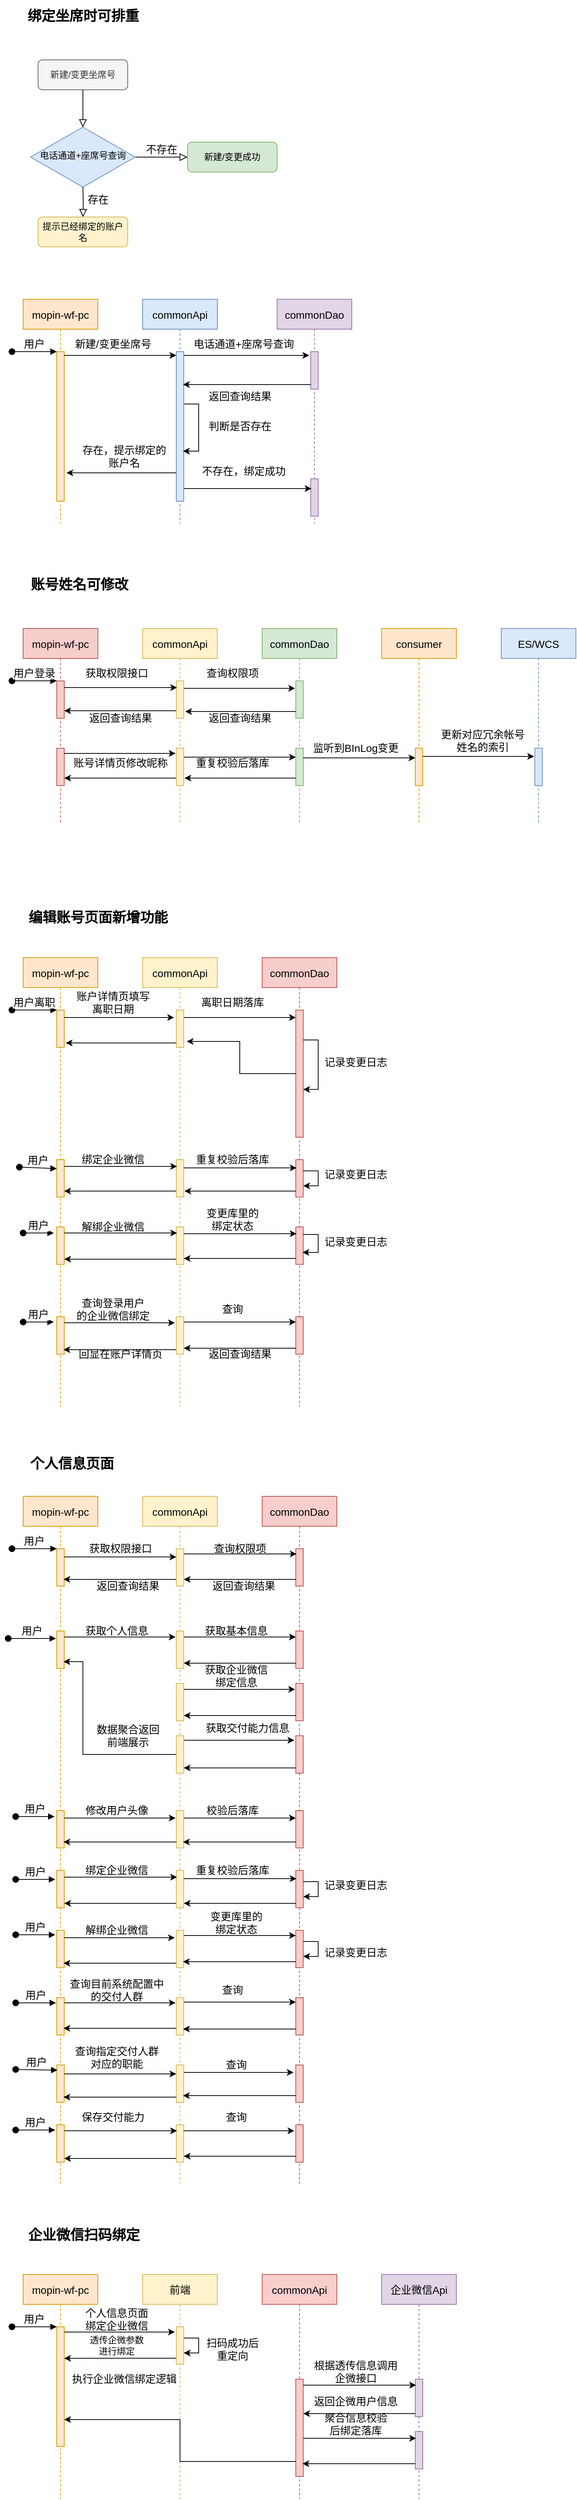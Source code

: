 <mxfile version="16.0.0" type="device"><diagram id="C5RBs43oDa-KdzZeNtuy" name="Page-1"><mxGraphModel dx="946" dy="725" grid="0" gridSize="10" guides="1" tooltips="1" connect="1" arrows="1" fold="1" page="0" pageScale="1" pageWidth="827" pageHeight="1169" math="0" shadow="0"><root><mxCell id="WIyWlLk6GJQsqaUBKTNV-0"/><mxCell id="WIyWlLk6GJQsqaUBKTNV-1" parent="WIyWlLk6GJQsqaUBKTNV-0"/><mxCell id="WIyWlLk6GJQsqaUBKTNV-2" value="" style="rounded=0;html=1;jettySize=auto;orthogonalLoop=1;fontSize=11;endArrow=block;endFill=0;endSize=8;strokeWidth=1;shadow=0;labelBackgroundColor=none;edgeStyle=orthogonalEdgeStyle;" parent="WIyWlLk6GJQsqaUBKTNV-1" source="WIyWlLk6GJQsqaUBKTNV-3" target="WIyWlLk6GJQsqaUBKTNV-6" edge="1"><mxGeometry relative="1" as="geometry"/></mxCell><mxCell id="WIyWlLk6GJQsqaUBKTNV-3" value="新建/变更坐席号" style="rounded=1;whiteSpace=wrap;html=1;fontSize=12;glass=0;strokeWidth=1;shadow=0;fillColor=#f5f5f5;fontColor=#333333;strokeColor=#666666;" parent="WIyWlLk6GJQsqaUBKTNV-1" vertex="1"><mxGeometry x="180" y="80" width="120" height="40" as="geometry"/></mxCell><mxCell id="WIyWlLk6GJQsqaUBKTNV-5" value="不存在" style="edgeStyle=orthogonalEdgeStyle;rounded=0;html=1;jettySize=auto;orthogonalLoop=1;fontSize=14;endArrow=block;endFill=0;endSize=8;strokeWidth=1;shadow=0;labelBackgroundColor=none;" parent="WIyWlLk6GJQsqaUBKTNV-1" source="WIyWlLk6GJQsqaUBKTNV-6" target="WIyWlLk6GJQsqaUBKTNV-7" edge="1"><mxGeometry y="10" relative="1" as="geometry"><mxPoint as="offset"/></mxGeometry></mxCell><mxCell id="WIyWlLk6GJQsqaUBKTNV-6" value="电话通道+座席号查询" style="rhombus;whiteSpace=wrap;html=1;shadow=0;fontFamily=Helvetica;fontSize=12;align=center;strokeWidth=1;spacing=6;spacingTop=-4;fillColor=#dae8fc;strokeColor=#6c8ebf;" parent="WIyWlLk6GJQsqaUBKTNV-1" vertex="1"><mxGeometry x="170" y="170" width="140" height="80" as="geometry"/></mxCell><mxCell id="WIyWlLk6GJQsqaUBKTNV-7" value="新建/变更成功" style="rounded=1;whiteSpace=wrap;html=1;fontSize=12;glass=0;strokeWidth=1;shadow=0;fillColor=#d5e8d4;strokeColor=#82b366;" parent="WIyWlLk6GJQsqaUBKTNV-1" vertex="1"><mxGeometry x="380" y="190" width="120" height="40" as="geometry"/></mxCell><mxCell id="R6g63xlJY3Gd8ihjHWsi-3" value="提示已经绑定的账户名" style="rounded=1;whiteSpace=wrap;html=1;fontSize=12;glass=0;strokeWidth=1;shadow=0;fillColor=#fff2cc;strokeColor=#d6b656;" vertex="1" parent="WIyWlLk6GJQsqaUBKTNV-1"><mxGeometry x="180" y="290" width="120" height="40" as="geometry"/></mxCell><mxCell id="R6g63xlJY3Gd8ihjHWsi-6" value="存在" style="edgeStyle=orthogonalEdgeStyle;rounded=0;html=1;jettySize=auto;orthogonalLoop=1;fontSize=14;endArrow=block;endFill=0;endSize=8;strokeWidth=1;shadow=0;labelBackgroundColor=none;entryX=0.5;entryY=0;entryDx=0;entryDy=0;" edge="1" parent="WIyWlLk6GJQsqaUBKTNV-1" target="R6g63xlJY3Gd8ihjHWsi-3"><mxGeometry x="-0.143" y="20" relative="1" as="geometry"><mxPoint as="offset"/><mxPoint x="240" y="250" as="sourcePoint"/><mxPoint x="290" y="250" as="targetPoint"/></mxGeometry></mxCell><mxCell id="R6g63xlJY3Gd8ihjHWsi-7" value="mopin-wf-pc" style="shape=umlLifeline;perimeter=lifelinePerimeter;container=1;collapsible=0;recursiveResize=0;rounded=0;shadow=0;strokeWidth=1;fontSize=14;fillColor=#ffe6cc;strokeColor=#d79b00;" vertex="1" parent="WIyWlLk6GJQsqaUBKTNV-1"><mxGeometry x="160" y="400" width="100" height="300" as="geometry"/></mxCell><mxCell id="R6g63xlJY3Gd8ihjHWsi-8" value="" style="points=[];perimeter=orthogonalPerimeter;rounded=0;shadow=0;strokeWidth=1;fontSize=14;fillColor=#ffe6cc;strokeColor=#d79b00;" vertex="1" parent="R6g63xlJY3Gd8ihjHWsi-7"><mxGeometry x="45" y="70" width="10" height="200" as="geometry"/></mxCell><mxCell id="R6g63xlJY3Gd8ihjHWsi-9" value="用户" style="verticalAlign=bottom;startArrow=oval;endArrow=block;startSize=8;shadow=0;strokeWidth=1;rounded=0;fontSize=14;" edge="1" parent="R6g63xlJY3Gd8ihjHWsi-7" target="R6g63xlJY3Gd8ihjHWsi-8"><mxGeometry relative="1" as="geometry"><mxPoint x="-15" y="70" as="sourcePoint"/></mxGeometry></mxCell><mxCell id="R6g63xlJY3Gd8ihjHWsi-11" value="commonApi" style="shape=umlLifeline;perimeter=lifelinePerimeter;container=1;collapsible=0;recursiveResize=0;rounded=0;shadow=0;strokeWidth=1;fontSize=14;fillColor=#dae8fc;strokeColor=#6c8ebf;" vertex="1" parent="WIyWlLk6GJQsqaUBKTNV-1"><mxGeometry x="320" y="400" width="100" height="300" as="geometry"/></mxCell><mxCell id="R6g63xlJY3Gd8ihjHWsi-12" value="" style="points=[];perimeter=orthogonalPerimeter;rounded=0;shadow=0;strokeWidth=1;fontSize=14;fillColor=#dae8fc;strokeColor=#6c8ebf;" vertex="1" parent="R6g63xlJY3Gd8ihjHWsi-11"><mxGeometry x="45" y="70" width="10" height="200" as="geometry"/></mxCell><mxCell id="R6g63xlJY3Gd8ihjHWsi-36" style="edgeStyle=orthogonalEdgeStyle;rounded=0;orthogonalLoop=1;jettySize=auto;html=1;entryX=0.9;entryY=0.665;entryDx=0;entryDy=0;entryPerimeter=0;fontSize=14;" edge="1" parent="R6g63xlJY3Gd8ihjHWsi-11" source="R6g63xlJY3Gd8ihjHWsi-12" target="R6g63xlJY3Gd8ihjHWsi-12"><mxGeometry relative="1" as="geometry"><Array as="points"><mxPoint x="75" y="140"/><mxPoint x="75" y="203"/></Array></mxGeometry></mxCell><mxCell id="R6g63xlJY3Gd8ihjHWsi-17" value="新建/变更坐席号" style="text;html=1;align=center;verticalAlign=middle;resizable=0;points=[];autosize=1;strokeColor=none;fillColor=none;fontSize=14;" vertex="1" parent="WIyWlLk6GJQsqaUBKTNV-1"><mxGeometry x="220" y="450" width="120" height="20" as="geometry"/></mxCell><mxCell id="R6g63xlJY3Gd8ihjHWsi-18" value="commonDao" style="shape=umlLifeline;perimeter=lifelinePerimeter;container=1;collapsible=0;recursiveResize=0;rounded=0;shadow=0;strokeWidth=1;fontSize=14;fillColor=#e1d5e7;strokeColor=#9673a6;" vertex="1" parent="WIyWlLk6GJQsqaUBKTNV-1"><mxGeometry x="500" y="400" width="100" height="300" as="geometry"/></mxCell><mxCell id="R6g63xlJY3Gd8ihjHWsi-19" value="" style="points=[];perimeter=orthogonalPerimeter;rounded=0;shadow=0;strokeWidth=1;fontSize=14;fillColor=#e1d5e7;strokeColor=#9673a6;" vertex="1" parent="R6g63xlJY3Gd8ihjHWsi-18"><mxGeometry x="45" y="70" width="10" height="50" as="geometry"/></mxCell><mxCell id="R6g63xlJY3Gd8ihjHWsi-41" value="" style="points=[];perimeter=orthogonalPerimeter;rounded=0;shadow=0;strokeWidth=1;fontSize=14;fillColor=#e1d5e7;strokeColor=#9673a6;" vertex="1" parent="R6g63xlJY3Gd8ihjHWsi-18"><mxGeometry x="45" y="240" width="10" height="50" as="geometry"/></mxCell><mxCell id="R6g63xlJY3Gd8ihjHWsi-21" style="edgeStyle=orthogonalEdgeStyle;rounded=0;orthogonalLoop=1;jettySize=auto;html=1;entryX=-0.2;entryY=0.1;entryDx=0;entryDy=0;entryPerimeter=0;fontSize=14;" edge="1" parent="WIyWlLk6GJQsqaUBKTNV-1" source="R6g63xlJY3Gd8ihjHWsi-12" target="R6g63xlJY3Gd8ihjHWsi-19"><mxGeometry relative="1" as="geometry"><Array as="points"><mxPoint x="420" y="475"/><mxPoint x="420" y="475"/></Array></mxGeometry></mxCell><mxCell id="R6g63xlJY3Gd8ihjHWsi-22" value="电话通道+座席号查询" style="text;html=1;align=center;verticalAlign=middle;resizable=0;points=[];autosize=1;strokeColor=none;fillColor=none;fontSize=14;" vertex="1" parent="WIyWlLk6GJQsqaUBKTNV-1"><mxGeometry x="380" y="450" width="150" height="20" as="geometry"/></mxCell><mxCell id="R6g63xlJY3Gd8ihjHWsi-24" value="返回查询结果" style="text;html=1;align=center;verticalAlign=middle;resizable=0;points=[];autosize=1;strokeColor=none;fillColor=none;fontSize=14;" vertex="1" parent="WIyWlLk6GJQsqaUBKTNV-1"><mxGeometry x="400" y="520" width="100" height="20" as="geometry"/></mxCell><mxCell id="R6g63xlJY3Gd8ihjHWsi-31" value="判断是否存在" style="text;html=1;align=center;verticalAlign=middle;resizable=0;points=[];autosize=1;strokeColor=none;fillColor=none;fontSize=14;" vertex="1" parent="WIyWlLk6GJQsqaUBKTNV-1"><mxGeometry x="400" y="560" width="100" height="20" as="geometry"/></mxCell><mxCell id="R6g63xlJY3Gd8ihjHWsi-34" style="edgeStyle=orthogonalEdgeStyle;rounded=0;orthogonalLoop=1;jettySize=auto;html=1;entryX=0;entryY=0.025;entryDx=0;entryDy=0;entryPerimeter=0;fontSize=14;" edge="1" parent="WIyWlLk6GJQsqaUBKTNV-1" source="R6g63xlJY3Gd8ihjHWsi-8" target="R6g63xlJY3Gd8ihjHWsi-12"><mxGeometry relative="1" as="geometry"><Array as="points"><mxPoint x="250" y="475"/><mxPoint x="250" y="475"/></Array></mxGeometry></mxCell><mxCell id="R6g63xlJY3Gd8ihjHWsi-35" style="edgeStyle=orthogonalEdgeStyle;rounded=0;orthogonalLoop=1;jettySize=auto;html=1;entryX=0.9;entryY=0.22;entryDx=0;entryDy=0;entryPerimeter=0;fontSize=14;" edge="1" parent="WIyWlLk6GJQsqaUBKTNV-1" source="R6g63xlJY3Gd8ihjHWsi-19" target="R6g63xlJY3Gd8ihjHWsi-12"><mxGeometry relative="1" as="geometry"><Array as="points"><mxPoint x="500" y="514"/><mxPoint x="500" y="514"/></Array></mxGeometry></mxCell><mxCell id="R6g63xlJY3Gd8ihjHWsi-39" value="存在，提示绑定的&lt;br&gt;账户名" style="text;html=1;align=center;verticalAlign=middle;resizable=0;points=[];autosize=1;strokeColor=none;fillColor=none;fontSize=14;" vertex="1" parent="WIyWlLk6GJQsqaUBKTNV-1"><mxGeometry x="230" y="590" width="130" height="40" as="geometry"/></mxCell><mxCell id="R6g63xlJY3Gd8ihjHWsi-44" value="不存在，绑定成功" style="text;html=1;align=center;verticalAlign=middle;resizable=0;points=[];autosize=1;strokeColor=none;fillColor=none;fontSize=14;" vertex="1" parent="WIyWlLk6GJQsqaUBKTNV-1"><mxGeometry x="390" y="620" width="130" height="20" as="geometry"/></mxCell><mxCell id="R6g63xlJY3Gd8ihjHWsi-45" style="edgeStyle=orthogonalEdgeStyle;rounded=0;orthogonalLoop=1;jettySize=auto;html=1;entryX=0.1;entryY=0.26;entryDx=0;entryDy=0;entryPerimeter=0;fontSize=14;" edge="1" parent="WIyWlLk6GJQsqaUBKTNV-1" source="R6g63xlJY3Gd8ihjHWsi-12" target="R6g63xlJY3Gd8ihjHWsi-41"><mxGeometry relative="1" as="geometry"><Array as="points"><mxPoint x="420" y="653"/><mxPoint x="420" y="653"/></Array></mxGeometry></mxCell><mxCell id="R6g63xlJY3Gd8ihjHWsi-47" style="edgeStyle=orthogonalEdgeStyle;rounded=0;orthogonalLoop=1;jettySize=auto;html=1;entryX=1.3;entryY=0.81;entryDx=0;entryDy=0;entryPerimeter=0;fontSize=14;" edge="1" parent="WIyWlLk6GJQsqaUBKTNV-1" source="R6g63xlJY3Gd8ihjHWsi-12" target="R6g63xlJY3Gd8ihjHWsi-8"><mxGeometry relative="1" as="geometry"><Array as="points"><mxPoint x="330" y="632"/><mxPoint x="330" y="632"/></Array></mxGeometry></mxCell><mxCell id="R6g63xlJY3Gd8ihjHWsi-49" value="&lt;div&gt;&lt;div class=&quot;document&quot;&gt;&lt;h2 class=&quot;paragraph text-align-type-center pap-line-1.7 pap-line-rule-auto pap-spacing-before-0pt pap-spacing-after-0pt&quot; style=&quot;line-height: 1.7 ; margin-top: 0px ; margin-bottom: 0px&quot;&gt;&lt;span style=&quot;font-size: 14pt ; font-family: , &amp;#34;helvetica neue&amp;#34; , &amp;#34;helvetica&amp;#34; , &amp;#34;pingfang sc&amp;#34; , &amp;#34;microsoft yahei&amp;#34; , &amp;#34;source han sans sc&amp;#34; , &amp;#34;noto sans cjk sc&amp;#34; , &amp;#34;wenquanyi micro hei&amp;#34; , sans-serif ; background: transparent ; letter-spacing: 0pt ; vertical-align: baseline&quot;&gt;绑定坐席时可排重&lt;/span&gt;&lt;/h2&gt;&lt;/div&gt;&lt;/div&gt;" style="text;html=1;align=center;verticalAlign=middle;resizable=0;points=[];autosize=1;strokeColor=none;fillColor=none;fontSize=14;" vertex="1" parent="WIyWlLk6GJQsqaUBKTNV-1"><mxGeometry x="160" width="160" height="40" as="geometry"/></mxCell><mxCell id="R6g63xlJY3Gd8ihjHWsi-50" value="&lt;div&gt;&lt;div class=&quot;document&quot;&gt;&lt;h2 class=&quot;paragraph text-align-type-center pap-line-1.7 pap-line-rule-auto pap-spacing-before-0pt pap-spacing-after-0pt&quot; style=&quot;line-height: 1.7 ; margin-top: 0px ; margin-bottom: 0px&quot;&gt;&lt;span style=&quot;font-size: 14pt ; font-family: , &amp;#34;helvetica neue&amp;#34; , &amp;#34;helvetica&amp;#34; , &amp;#34;pingfang sc&amp;#34; , &amp;#34;microsoft yahei&amp;#34; , &amp;#34;source han sans sc&amp;#34; , &amp;#34;noto sans cjk sc&amp;#34; , &amp;#34;wenquanyi micro hei&amp;#34; , sans-serif ; background: transparent ; letter-spacing: 0pt ; vertical-align: baseline&quot;&gt;账号姓名可修改&lt;/span&gt;&lt;/h2&gt;&lt;/div&gt;&lt;/div&gt;" style="text;html=1;align=center;verticalAlign=middle;resizable=0;points=[];autosize=1;strokeColor=none;fillColor=none;fontSize=14;" vertex="1" parent="WIyWlLk6GJQsqaUBKTNV-1"><mxGeometry x="160" y="760" width="150" height="40" as="geometry"/></mxCell><mxCell id="R6g63xlJY3Gd8ihjHWsi-51" value="mopin-wf-pc" style="shape=umlLifeline;perimeter=lifelinePerimeter;container=1;collapsible=0;recursiveResize=0;rounded=0;shadow=0;strokeWidth=1;fontSize=14;fillColor=#f8cecc;strokeColor=#b85450;" vertex="1" parent="WIyWlLk6GJQsqaUBKTNV-1"><mxGeometry x="160" y="840" width="100" height="260" as="geometry"/></mxCell><mxCell id="R6g63xlJY3Gd8ihjHWsi-52" value="" style="points=[];perimeter=orthogonalPerimeter;rounded=0;shadow=0;strokeWidth=1;fontSize=14;strokeColor=#b85450;fillColor=#f8cecc;" vertex="1" parent="R6g63xlJY3Gd8ihjHWsi-51"><mxGeometry x="45" y="70" width="10" height="50" as="geometry"/></mxCell><mxCell id="R6g63xlJY3Gd8ihjHWsi-53" value="用户登录" style="verticalAlign=bottom;startArrow=oval;endArrow=block;startSize=8;shadow=0;strokeWidth=1;rounded=0;fontSize=14;" edge="1" parent="R6g63xlJY3Gd8ihjHWsi-51" target="R6g63xlJY3Gd8ihjHWsi-52"><mxGeometry relative="1" as="geometry"><mxPoint x="-15" y="70" as="sourcePoint"/></mxGeometry></mxCell><mxCell id="R6g63xlJY3Gd8ihjHWsi-70" value="" style="points=[];perimeter=orthogonalPerimeter;rounded=0;shadow=0;strokeWidth=1;fontSize=14;strokeColor=#b85450;fillColor=#f8cecc;" vertex="1" parent="R6g63xlJY3Gd8ihjHWsi-51"><mxGeometry x="45" y="160" width="10" height="50" as="geometry"/></mxCell><mxCell id="R6g63xlJY3Gd8ihjHWsi-55" value="commonApi" style="shape=umlLifeline;perimeter=lifelinePerimeter;container=1;collapsible=0;recursiveResize=0;rounded=0;shadow=0;strokeWidth=1;fontSize=14;strokeColor=#d6b656;fillColor=#fff2cc;" vertex="1" parent="WIyWlLk6GJQsqaUBKTNV-1"><mxGeometry x="320" y="840" width="100" height="260" as="geometry"/></mxCell><mxCell id="R6g63xlJY3Gd8ihjHWsi-56" value="" style="points=[];perimeter=orthogonalPerimeter;rounded=0;shadow=0;strokeWidth=1;fontSize=14;strokeColor=#d6b656;fillColor=#fff2cc;" vertex="1" parent="R6g63xlJY3Gd8ihjHWsi-55"><mxGeometry x="45" y="70" width="10" height="50" as="geometry"/></mxCell><mxCell id="R6g63xlJY3Gd8ihjHWsi-71" value="" style="points=[];perimeter=orthogonalPerimeter;rounded=0;shadow=0;strokeWidth=1;fontSize=14;strokeColor=#d6b656;fillColor=#fff2cc;" vertex="1" parent="R6g63xlJY3Gd8ihjHWsi-55"><mxGeometry x="45" y="160" width="10" height="50" as="geometry"/></mxCell><mxCell id="R6g63xlJY3Gd8ihjHWsi-59" value="commonDao" style="shape=umlLifeline;perimeter=lifelinePerimeter;container=1;collapsible=0;recursiveResize=0;rounded=0;shadow=0;strokeWidth=1;fontSize=14;fillColor=#d5e8d4;strokeColor=#82b366;" vertex="1" parent="WIyWlLk6GJQsqaUBKTNV-1"><mxGeometry x="480" y="840" width="100" height="260" as="geometry"/></mxCell><mxCell id="R6g63xlJY3Gd8ihjHWsi-60" value="" style="points=[];perimeter=orthogonalPerimeter;rounded=0;shadow=0;strokeWidth=1;fontSize=14;fillColor=#d5e8d4;strokeColor=#82b366;" vertex="1" parent="R6g63xlJY3Gd8ihjHWsi-59"><mxGeometry x="45" y="70" width="10" height="50" as="geometry"/></mxCell><mxCell id="R6g63xlJY3Gd8ihjHWsi-72" value="" style="points=[];perimeter=orthogonalPerimeter;rounded=0;shadow=0;strokeWidth=1;fontSize=14;fillColor=#d5e8d4;strokeColor=#82b366;" vertex="1" parent="R6g63xlJY3Gd8ihjHWsi-59"><mxGeometry x="45" y="160" width="10" height="50" as="geometry"/></mxCell><mxCell id="R6g63xlJY3Gd8ihjHWsi-62" style="edgeStyle=orthogonalEdgeStyle;rounded=0;orthogonalLoop=1;jettySize=auto;html=1;entryX=0.1;entryY=0.18;entryDx=0;entryDy=0;entryPerimeter=0;fontSize=14;" edge="1" parent="WIyWlLk6GJQsqaUBKTNV-1" source="R6g63xlJY3Gd8ihjHWsi-52" target="R6g63xlJY3Gd8ihjHWsi-56"><mxGeometry relative="1" as="geometry"><Array as="points"><mxPoint x="250" y="919"/><mxPoint x="250" y="919"/></Array></mxGeometry></mxCell><mxCell id="R6g63xlJY3Gd8ihjHWsi-63" style="edgeStyle=orthogonalEdgeStyle;rounded=0;orthogonalLoop=1;jettySize=auto;html=1;entryX=-0.1;entryY=0.2;entryDx=0;entryDy=0;entryPerimeter=0;fontSize=14;" edge="1" parent="WIyWlLk6GJQsqaUBKTNV-1" source="R6g63xlJY3Gd8ihjHWsi-56" target="R6g63xlJY3Gd8ihjHWsi-60"><mxGeometry relative="1" as="geometry"><Array as="points"><mxPoint x="410" y="920"/><mxPoint x="410" y="920"/></Array></mxGeometry></mxCell><mxCell id="R6g63xlJY3Gd8ihjHWsi-64" style="edgeStyle=orthogonalEdgeStyle;rounded=0;orthogonalLoop=1;jettySize=auto;html=1;entryX=1.2;entryY=0.82;entryDx=0;entryDy=0;entryPerimeter=0;fontSize=14;" edge="1" parent="WIyWlLk6GJQsqaUBKTNV-1" source="R6g63xlJY3Gd8ihjHWsi-60" target="R6g63xlJY3Gd8ihjHWsi-56"><mxGeometry relative="1" as="geometry"><Array as="points"><mxPoint x="490" y="951"/><mxPoint x="490" y="951"/></Array></mxGeometry></mxCell><mxCell id="R6g63xlJY3Gd8ihjHWsi-65" style="edgeStyle=orthogonalEdgeStyle;rounded=0;orthogonalLoop=1;jettySize=auto;html=1;entryX=1;entryY=0.8;entryDx=0;entryDy=0;entryPerimeter=0;fontSize=14;" edge="1" parent="WIyWlLk6GJQsqaUBKTNV-1" source="R6g63xlJY3Gd8ihjHWsi-56" target="R6g63xlJY3Gd8ihjHWsi-52"><mxGeometry relative="1" as="geometry"><Array as="points"><mxPoint x="330" y="950"/><mxPoint x="330" y="950"/></Array></mxGeometry></mxCell><mxCell id="R6g63xlJY3Gd8ihjHWsi-66" value="获取权限接口" style="text;html=1;align=center;verticalAlign=middle;resizable=0;points=[];autosize=1;strokeColor=none;fillColor=none;fontSize=14;" vertex="1" parent="WIyWlLk6GJQsqaUBKTNV-1"><mxGeometry x="235" y="890" width="100" height="20" as="geometry"/></mxCell><mxCell id="R6g63xlJY3Gd8ihjHWsi-67" value="查询权限项" style="text;html=1;align=center;verticalAlign=middle;resizable=0;points=[];autosize=1;strokeColor=none;fillColor=none;fontSize=14;" vertex="1" parent="WIyWlLk6GJQsqaUBKTNV-1"><mxGeometry x="395" y="890" width="90" height="20" as="geometry"/></mxCell><mxCell id="R6g63xlJY3Gd8ihjHWsi-68" value="返回查询结果" style="text;html=1;align=center;verticalAlign=middle;resizable=0;points=[];autosize=1;strokeColor=none;fillColor=none;fontSize=14;" vertex="1" parent="WIyWlLk6GJQsqaUBKTNV-1"><mxGeometry x="400" y="950" width="100" height="20" as="geometry"/></mxCell><mxCell id="R6g63xlJY3Gd8ihjHWsi-69" value="返回查询结果" style="text;html=1;align=center;verticalAlign=middle;resizable=0;points=[];autosize=1;strokeColor=none;fillColor=none;fontSize=14;" vertex="1" parent="WIyWlLk6GJQsqaUBKTNV-1"><mxGeometry x="240" y="950" width="100" height="20" as="geometry"/></mxCell><mxCell id="R6g63xlJY3Gd8ihjHWsi-74" style="edgeStyle=orthogonalEdgeStyle;rounded=0;orthogonalLoop=1;jettySize=auto;html=1;entryX=-0.1;entryY=0.14;entryDx=0;entryDy=0;entryPerimeter=0;fontSize=14;" edge="1" parent="WIyWlLk6GJQsqaUBKTNV-1" source="R6g63xlJY3Gd8ihjHWsi-70" target="R6g63xlJY3Gd8ihjHWsi-71"><mxGeometry relative="1" as="geometry"><Array as="points"><mxPoint x="290" y="1007"/><mxPoint x="290" y="1007"/></Array></mxGeometry></mxCell><mxCell id="R6g63xlJY3Gd8ihjHWsi-76" style="edgeStyle=orthogonalEdgeStyle;rounded=0;orthogonalLoop=1;jettySize=auto;html=1;entryX=0;entryY=0.24;entryDx=0;entryDy=0;entryPerimeter=0;fontSize=14;" edge="1" parent="WIyWlLk6GJQsqaUBKTNV-1" source="R6g63xlJY3Gd8ihjHWsi-71" target="R6g63xlJY3Gd8ihjHWsi-72"><mxGeometry relative="1" as="geometry"><Array as="points"><mxPoint x="420" y="1012"/><mxPoint x="420" y="1012"/></Array></mxGeometry></mxCell><mxCell id="R6g63xlJY3Gd8ihjHWsi-77" value="账号详情页修改昵称" style="text;html=1;align=center;verticalAlign=middle;resizable=0;points=[];autosize=1;strokeColor=none;fillColor=none;fontSize=14;" vertex="1" parent="WIyWlLk6GJQsqaUBKTNV-1"><mxGeometry x="220" y="1010" width="140" height="20" as="geometry"/></mxCell><mxCell id="R6g63xlJY3Gd8ihjHWsi-79" value="重复校验后落库" style="text;html=1;align=center;verticalAlign=middle;resizable=0;points=[];autosize=1;strokeColor=none;fillColor=none;fontSize=14;" vertex="1" parent="WIyWlLk6GJQsqaUBKTNV-1"><mxGeometry x="385" y="1010" width="110" height="20" as="geometry"/></mxCell><mxCell id="R6g63xlJY3Gd8ihjHWsi-80" style="edgeStyle=orthogonalEdgeStyle;rounded=0;orthogonalLoop=1;jettySize=auto;html=1;entryX=1.1;entryY=0.8;entryDx=0;entryDy=0;entryPerimeter=0;fontSize=14;" edge="1" parent="WIyWlLk6GJQsqaUBKTNV-1" source="R6g63xlJY3Gd8ihjHWsi-72" target="R6g63xlJY3Gd8ihjHWsi-71"><mxGeometry relative="1" as="geometry"><Array as="points"><mxPoint x="490" y="1040"/><mxPoint x="490" y="1040"/></Array></mxGeometry></mxCell><mxCell id="R6g63xlJY3Gd8ihjHWsi-81" style="edgeStyle=orthogonalEdgeStyle;rounded=0;orthogonalLoop=1;jettySize=auto;html=1;entryX=1;entryY=0.8;entryDx=0;entryDy=0;entryPerimeter=0;fontSize=14;" edge="1" parent="WIyWlLk6GJQsqaUBKTNV-1" source="R6g63xlJY3Gd8ihjHWsi-71" target="R6g63xlJY3Gd8ihjHWsi-70"><mxGeometry relative="1" as="geometry"><Array as="points"><mxPoint x="330" y="1040"/><mxPoint x="330" y="1040"/></Array></mxGeometry></mxCell><mxCell id="R6g63xlJY3Gd8ihjHWsi-82" value="consumer" style="shape=umlLifeline;perimeter=lifelinePerimeter;container=1;collapsible=0;recursiveResize=0;rounded=0;shadow=0;strokeWidth=1;fontSize=14;fillColor=#ffe6cc;strokeColor=#d79b00;" vertex="1" parent="WIyWlLk6GJQsqaUBKTNV-1"><mxGeometry x="640" y="840" width="100" height="260" as="geometry"/></mxCell><mxCell id="R6g63xlJY3Gd8ihjHWsi-84" value="" style="points=[];perimeter=orthogonalPerimeter;rounded=0;shadow=0;strokeWidth=1;fontSize=14;fillColor=#ffe6cc;strokeColor=#d79b00;" vertex="1" parent="R6g63xlJY3Gd8ihjHWsi-82"><mxGeometry x="45" y="160" width="10" height="50" as="geometry"/></mxCell><mxCell id="R6g63xlJY3Gd8ihjHWsi-86" style="edgeStyle=orthogonalEdgeStyle;rounded=0;orthogonalLoop=1;jettySize=auto;html=1;entryX=0;entryY=0.26;entryDx=0;entryDy=0;entryPerimeter=0;fontSize=14;" edge="1" parent="WIyWlLk6GJQsqaUBKTNV-1" source="R6g63xlJY3Gd8ihjHWsi-72" target="R6g63xlJY3Gd8ihjHWsi-84"><mxGeometry relative="1" as="geometry"><Array as="points"><mxPoint x="570" y="1013"/><mxPoint x="570" y="1013"/></Array></mxGeometry></mxCell><mxCell id="R6g63xlJY3Gd8ihjHWsi-87" value="监听到BInLog变更" style="text;html=1;align=center;verticalAlign=middle;resizable=0;points=[];autosize=1;strokeColor=none;fillColor=none;fontSize=14;" vertex="1" parent="WIyWlLk6GJQsqaUBKTNV-1"><mxGeometry x="540" y="990" width="130" height="20" as="geometry"/></mxCell><mxCell id="R6g63xlJY3Gd8ihjHWsi-88" value="ES/WCS" style="shape=umlLifeline;perimeter=lifelinePerimeter;container=1;collapsible=0;recursiveResize=0;rounded=0;shadow=0;strokeWidth=1;fontSize=14;fillColor=#dae8fc;strokeColor=#6c8ebf;" vertex="1" parent="WIyWlLk6GJQsqaUBKTNV-1"><mxGeometry x="800" y="840" width="100" height="260" as="geometry"/></mxCell><mxCell id="R6g63xlJY3Gd8ihjHWsi-89" value="" style="points=[];perimeter=orthogonalPerimeter;rounded=0;shadow=0;strokeWidth=1;fontSize=14;fillColor=#dae8fc;strokeColor=#6c8ebf;" vertex="1" parent="R6g63xlJY3Gd8ihjHWsi-88"><mxGeometry x="45" y="160" width="10" height="50" as="geometry"/></mxCell><mxCell id="R6g63xlJY3Gd8ihjHWsi-91" style="edgeStyle=orthogonalEdgeStyle;rounded=0;orthogonalLoop=1;jettySize=auto;html=1;entryX=-0.1;entryY=0.22;entryDx=0;entryDy=0;entryPerimeter=0;fontSize=14;" edge="1" parent="WIyWlLk6GJQsqaUBKTNV-1" source="R6g63xlJY3Gd8ihjHWsi-84" target="R6g63xlJY3Gd8ihjHWsi-89"><mxGeometry relative="1" as="geometry"><Array as="points"><mxPoint x="730" y="1011"/><mxPoint x="730" y="1011"/></Array></mxGeometry></mxCell><mxCell id="R6g63xlJY3Gd8ihjHWsi-92" value="更新对应冗余帐号&lt;br&gt;姓名的索引" style="text;html=1;align=center;verticalAlign=middle;resizable=0;points=[];autosize=1;strokeColor=none;fillColor=none;fontSize=14;" vertex="1" parent="WIyWlLk6GJQsqaUBKTNV-1"><mxGeometry x="710" y="970" width="130" height="40" as="geometry"/></mxCell><mxCell id="R6g63xlJY3Gd8ihjHWsi-93" value="&lt;div&gt;&lt;div class=&quot;document&quot;&gt;&lt;h2 class=&quot;paragraph text-align-type-center pap-line-1.7 pap-line-rule-auto pap-spacing-before-12pt pap-spacing-after-12pt&quot; style=&quot;line-height: 1.7 ; margin-top: 16px ; margin-bottom: 16px&quot;&gt;&lt;span style=&quot;font-size: 14pt ; font-family: &amp;#34;microsoft yahei&amp;#34; , , &amp;#34;roboto&amp;#34; , &amp;#34;helvetica neue&amp;#34; , &amp;#34;helvetica&amp;#34; , &amp;#34;pingfang sc&amp;#34; , &amp;#34;microsoft yahei&amp;#34; , &amp;#34;source han sans sc&amp;#34; , &amp;#34;noto sans cjk sc&amp;#34; , &amp;#34;wenquanyi micro hei&amp;#34; , sans-serif ; background: transparent ; letter-spacing: 0pt ; vertical-align: baseline&quot;&gt;编辑账号&lt;/span&gt;&lt;span style=&quot;font-size: 14pt ; font-family: &amp;#34;microsoft yahei&amp;#34; , , &amp;#34;roboto&amp;#34; , &amp;#34;helvetica neue&amp;#34; , &amp;#34;helvetica&amp;#34; , &amp;#34;pingfang sc&amp;#34; , &amp;#34;microsoft yahei&amp;#34; , &amp;#34;source han sans sc&amp;#34; , &amp;#34;noto sans cjk sc&amp;#34; , &amp;#34;wenquanyi micro hei&amp;#34; , sans-serif ; background: transparent ; letter-spacing: 0pt ; vertical-align: baseline&quot;&gt;页面&lt;/span&gt;&lt;span style=&quot;font-size: 14pt ; font-family: &amp;#34;microsoft yahei&amp;#34; , , &amp;#34;roboto&amp;#34; , &amp;#34;helvetica neue&amp;#34; , &amp;#34;helvetica&amp;#34; , &amp;#34;pingfang sc&amp;#34; , &amp;#34;microsoft yahei&amp;#34; , &amp;#34;source han sans sc&amp;#34; , &amp;#34;noto sans cjk sc&amp;#34; , &amp;#34;wenquanyi micro hei&amp;#34; , sans-serif ; background: transparent ; letter-spacing: 0pt ; vertical-align: baseline&quot;&gt;新增功能&lt;/span&gt;&lt;span style=&quot;font-size: 10pt ; font-family: , &amp;#34;helvetica neue&amp;#34; , &amp;#34;helvetica&amp;#34; , &amp;#34;pingfang sc&amp;#34; , &amp;#34;microsoft yahei&amp;#34; , &amp;#34;source han sans sc&amp;#34; , &amp;#34;noto sans cjk sc&amp;#34; , &amp;#34;wenquanyi micro hei&amp;#34; , sans-serif ; background: transparent ; letter-spacing: 0pt ; vertical-align: baseline&quot;&gt;&lt;/span&gt;&lt;/h2&gt;&lt;/div&gt;&lt;/div&gt;" style="text;html=1;align=center;verticalAlign=middle;resizable=0;points=[];autosize=1;strokeColor=none;fillColor=none;fontSize=14;" vertex="1" parent="WIyWlLk6GJQsqaUBKTNV-1"><mxGeometry x="160" y="1190" width="200" height="70" as="geometry"/></mxCell><mxCell id="R6g63xlJY3Gd8ihjHWsi-94" value="mopin-wf-pc" style="shape=umlLifeline;perimeter=lifelinePerimeter;container=1;collapsible=0;recursiveResize=0;rounded=0;shadow=0;strokeWidth=1;fontSize=14;fillColor=#ffe6cc;strokeColor=#d79b00;" vertex="1" parent="WIyWlLk6GJQsqaUBKTNV-1"><mxGeometry x="160" y="1280" width="100" height="600" as="geometry"/></mxCell><mxCell id="R6g63xlJY3Gd8ihjHWsi-95" value="" style="points=[];perimeter=orthogonalPerimeter;rounded=0;shadow=0;strokeWidth=1;fontSize=14;fillColor=#ffe6cc;strokeColor=#d79b00;" vertex="1" parent="R6g63xlJY3Gd8ihjHWsi-94"><mxGeometry x="45" y="70" width="10" height="50" as="geometry"/></mxCell><mxCell id="R6g63xlJY3Gd8ihjHWsi-96" value="用户离职" style="verticalAlign=bottom;startArrow=oval;endArrow=block;startSize=8;shadow=0;strokeWidth=1;rounded=0;fontSize=14;" edge="1" parent="R6g63xlJY3Gd8ihjHWsi-94" target="R6g63xlJY3Gd8ihjHWsi-95"><mxGeometry relative="1" as="geometry"><mxPoint x="-15" y="70" as="sourcePoint"/></mxGeometry></mxCell><mxCell id="R6g63xlJY3Gd8ihjHWsi-120" value="" style="points=[];perimeter=orthogonalPerimeter;rounded=0;shadow=0;strokeWidth=1;fontSize=14;fillColor=#ffe6cc;strokeColor=#d79b00;" vertex="1" parent="R6g63xlJY3Gd8ihjHWsi-94"><mxGeometry x="45" y="270" width="10" height="50" as="geometry"/></mxCell><mxCell id="R6g63xlJY3Gd8ihjHWsi-131" value="" style="points=[];perimeter=orthogonalPerimeter;rounded=0;shadow=0;strokeWidth=1;fontSize=14;fillColor=#ffe6cc;strokeColor=#d79b00;" vertex="1" parent="R6g63xlJY3Gd8ihjHWsi-94"><mxGeometry x="45" y="360" width="10" height="50" as="geometry"/></mxCell><mxCell id="R6g63xlJY3Gd8ihjHWsi-141" value="" style="points=[];perimeter=orthogonalPerimeter;rounded=0;shadow=0;strokeWidth=1;fontSize=14;fillColor=#ffe6cc;strokeColor=#d79b00;" vertex="1" parent="R6g63xlJY3Gd8ihjHWsi-94"><mxGeometry x="45" y="480" width="10" height="50" as="geometry"/></mxCell><mxCell id="R6g63xlJY3Gd8ihjHWsi-98" value="commonApi" style="shape=umlLifeline;perimeter=lifelinePerimeter;container=1;collapsible=0;recursiveResize=0;rounded=0;shadow=0;strokeWidth=1;fontSize=14;fillColor=#fff2cc;strokeColor=#d6b656;" vertex="1" parent="WIyWlLk6GJQsqaUBKTNV-1"><mxGeometry x="320" y="1280" width="100" height="600" as="geometry"/></mxCell><mxCell id="R6g63xlJY3Gd8ihjHWsi-99" value="" style="points=[];perimeter=orthogonalPerimeter;rounded=0;shadow=0;strokeWidth=1;fontSize=14;fillColor=#fff2cc;strokeColor=#d6b656;" vertex="1" parent="R6g63xlJY3Gd8ihjHWsi-98"><mxGeometry x="45" y="70" width="10" height="50" as="geometry"/></mxCell><mxCell id="R6g63xlJY3Gd8ihjHWsi-122" value="" style="points=[];perimeter=orthogonalPerimeter;rounded=0;shadow=0;strokeWidth=1;fontSize=14;fillColor=#fff2cc;strokeColor=#d6b656;" vertex="1" parent="R6g63xlJY3Gd8ihjHWsi-98"><mxGeometry x="45" y="270" width="10" height="50" as="geometry"/></mxCell><mxCell id="R6g63xlJY3Gd8ihjHWsi-132" value="" style="points=[];perimeter=orthogonalPerimeter;rounded=0;shadow=0;strokeWidth=1;fontSize=14;fillColor=#fff2cc;strokeColor=#d6b656;" vertex="1" parent="R6g63xlJY3Gd8ihjHWsi-98"><mxGeometry x="45" y="360" width="10" height="50" as="geometry"/></mxCell><mxCell id="R6g63xlJY3Gd8ihjHWsi-142" value="" style="points=[];perimeter=orthogonalPerimeter;rounded=0;shadow=0;strokeWidth=1;fontSize=14;fillColor=#fff2cc;strokeColor=#d6b656;" vertex="1" parent="R6g63xlJY3Gd8ihjHWsi-98"><mxGeometry x="45" y="480" width="10" height="50" as="geometry"/></mxCell><mxCell id="R6g63xlJY3Gd8ihjHWsi-102" value="commonDao" style="shape=umlLifeline;perimeter=lifelinePerimeter;container=1;collapsible=0;recursiveResize=0;rounded=0;shadow=0;strokeWidth=1;fontSize=14;fillColor=#f8cecc;strokeColor=#b85450;" vertex="1" parent="WIyWlLk6GJQsqaUBKTNV-1"><mxGeometry x="480" y="1280" width="100" height="600" as="geometry"/></mxCell><mxCell id="R6g63xlJY3Gd8ihjHWsi-103" value="" style="points=[];perimeter=orthogonalPerimeter;rounded=0;shadow=0;strokeWidth=1;fontSize=14;fillColor=#f8cecc;strokeColor=#b85450;" vertex="1" parent="R6g63xlJY3Gd8ihjHWsi-102"><mxGeometry x="45" y="70" width="10" height="170" as="geometry"/></mxCell><mxCell id="R6g63xlJY3Gd8ihjHWsi-114" style="edgeStyle=orthogonalEdgeStyle;rounded=0;orthogonalLoop=1;jettySize=auto;html=1;entryX=1;entryY=0.624;entryDx=0;entryDy=0;entryPerimeter=0;fontSize=14;" edge="1" parent="R6g63xlJY3Gd8ihjHWsi-102" source="R6g63xlJY3Gd8ihjHWsi-103" target="R6g63xlJY3Gd8ihjHWsi-103"><mxGeometry relative="1" as="geometry"><Array as="points"><mxPoint x="75" y="110"/><mxPoint x="75" y="176"/></Array></mxGeometry></mxCell><mxCell id="R6g63xlJY3Gd8ihjHWsi-123" value="" style="points=[];perimeter=orthogonalPerimeter;rounded=0;shadow=0;strokeWidth=1;fontSize=14;fillColor=#f8cecc;strokeColor=#b85450;" vertex="1" parent="R6g63xlJY3Gd8ihjHWsi-102"><mxGeometry x="45" y="270" width="10" height="50" as="geometry"/></mxCell><mxCell id="R6g63xlJY3Gd8ihjHWsi-133" value="" style="points=[];perimeter=orthogonalPerimeter;rounded=0;shadow=0;strokeWidth=1;fontSize=14;fillColor=#f8cecc;strokeColor=#b85450;" vertex="1" parent="R6g63xlJY3Gd8ihjHWsi-102"><mxGeometry x="45" y="360" width="10" height="50" as="geometry"/></mxCell><mxCell id="R6g63xlJY3Gd8ihjHWsi-143" value="" style="points=[];perimeter=orthogonalPerimeter;rounded=0;shadow=0;strokeWidth=1;fontSize=14;fillColor=#f8cecc;strokeColor=#b85450;" vertex="1" parent="R6g63xlJY3Gd8ihjHWsi-102"><mxGeometry x="45" y="480" width="10" height="50" as="geometry"/></mxCell><mxCell id="R6g63xlJY3Gd8ihjHWsi-153" style="edgeStyle=orthogonalEdgeStyle;rounded=0;orthogonalLoop=1;jettySize=auto;html=1;fontSize=14;" edge="1" parent="R6g63xlJY3Gd8ihjHWsi-102" source="R6g63xlJY3Gd8ihjHWsi-123" target="R6g63xlJY3Gd8ihjHWsi-123"><mxGeometry relative="1" as="geometry"/></mxCell><mxCell id="R6g63xlJY3Gd8ihjHWsi-154" style="edgeStyle=orthogonalEdgeStyle;rounded=0;orthogonalLoop=1;jettySize=auto;html=1;entryX=0.9;entryY=0.68;entryDx=0;entryDy=0;entryPerimeter=0;fontSize=14;" edge="1" parent="R6g63xlJY3Gd8ihjHWsi-102" source="R6g63xlJY3Gd8ihjHWsi-133" target="R6g63xlJY3Gd8ihjHWsi-133"><mxGeometry relative="1" as="geometry"><Array as="points"><mxPoint x="75" y="370"/><mxPoint x="75" y="394"/></Array></mxGeometry></mxCell><mxCell id="R6g63xlJY3Gd8ihjHWsi-107" style="edgeStyle=orthogonalEdgeStyle;rounded=0;orthogonalLoop=1;jettySize=auto;html=1;entryX=-0.3;entryY=0.2;entryDx=0;entryDy=0;entryPerimeter=0;fontSize=14;" edge="1" parent="WIyWlLk6GJQsqaUBKTNV-1" source="R6g63xlJY3Gd8ihjHWsi-95" target="R6g63xlJY3Gd8ihjHWsi-99"><mxGeometry relative="1" as="geometry"><Array as="points"><mxPoint x="250" y="1360"/><mxPoint x="250" y="1360"/></Array></mxGeometry></mxCell><mxCell id="R6g63xlJY3Gd8ihjHWsi-108" value="账户详情页填写&lt;br&gt;离职日期" style="text;html=1;align=center;verticalAlign=middle;resizable=0;points=[];autosize=1;strokeColor=none;fillColor=none;fontSize=14;" vertex="1" parent="WIyWlLk6GJQsqaUBKTNV-1"><mxGeometry x="225" y="1320" width="110" height="40" as="geometry"/></mxCell><mxCell id="R6g63xlJY3Gd8ihjHWsi-110" value="离职日期落库" style="text;html=1;align=center;verticalAlign=middle;resizable=0;points=[];autosize=1;strokeColor=none;fillColor=none;fontSize=14;" vertex="1" parent="WIyWlLk6GJQsqaUBKTNV-1"><mxGeometry x="390" y="1330" width="100" height="20" as="geometry"/></mxCell><mxCell id="R6g63xlJY3Gd8ihjHWsi-112" style="edgeStyle=orthogonalEdgeStyle;rounded=0;orthogonalLoop=1;jettySize=auto;html=1;entryX=1.2;entryY=0.88;entryDx=0;entryDy=0;entryPerimeter=0;fontSize=14;" edge="1" parent="WIyWlLk6GJQsqaUBKTNV-1" source="R6g63xlJY3Gd8ihjHWsi-99" target="R6g63xlJY3Gd8ihjHWsi-95"><mxGeometry relative="1" as="geometry"><Array as="points"><mxPoint x="330" y="1394"/><mxPoint x="330" y="1394"/></Array></mxGeometry></mxCell><mxCell id="R6g63xlJY3Gd8ihjHWsi-113" style="edgeStyle=orthogonalEdgeStyle;rounded=0;orthogonalLoop=1;jettySize=auto;html=1;entryX=0;entryY=0.059;entryDx=0;entryDy=0;entryPerimeter=0;fontSize=14;" edge="1" parent="WIyWlLk6GJQsqaUBKTNV-1" source="R6g63xlJY3Gd8ihjHWsi-99" target="R6g63xlJY3Gd8ihjHWsi-103"><mxGeometry relative="1" as="geometry"><Array as="points"><mxPoint x="410" y="1360"/><mxPoint x="410" y="1360"/></Array></mxGeometry></mxCell><mxCell id="R6g63xlJY3Gd8ihjHWsi-115" value="记录变更日志" style="text;html=1;align=center;verticalAlign=middle;resizable=0;points=[];autosize=1;strokeColor=none;fillColor=none;fontSize=14;" vertex="1" parent="WIyWlLk6GJQsqaUBKTNV-1"><mxGeometry x="555" y="1410" width="100" height="20" as="geometry"/></mxCell><mxCell id="R6g63xlJY3Gd8ihjHWsi-116" style="edgeStyle=orthogonalEdgeStyle;rounded=0;orthogonalLoop=1;jettySize=auto;html=1;entryX=1.4;entryY=0.84;entryDx=0;entryDy=0;entryPerimeter=0;fontSize=14;" edge="1" parent="WIyWlLk6GJQsqaUBKTNV-1" source="R6g63xlJY3Gd8ihjHWsi-103" target="R6g63xlJY3Gd8ihjHWsi-99"><mxGeometry relative="1" as="geometry"/></mxCell><mxCell id="R6g63xlJY3Gd8ihjHWsi-121" value="用户" style="verticalAlign=bottom;startArrow=oval;endArrow=block;startSize=8;shadow=0;strokeWidth=1;rounded=0;fontSize=14;entryX=0;entryY=0.24;entryDx=0;entryDy=0;entryPerimeter=0;" edge="1" parent="WIyWlLk6GJQsqaUBKTNV-1" target="R6g63xlJY3Gd8ihjHWsi-120"><mxGeometry relative="1" as="geometry"><mxPoint x="155" y="1560" as="sourcePoint"/><mxPoint x="215" y="1360" as="targetPoint"/></mxGeometry></mxCell><mxCell id="R6g63xlJY3Gd8ihjHWsi-124" style="edgeStyle=orthogonalEdgeStyle;rounded=0;orthogonalLoop=1;jettySize=auto;html=1;entryX=0.1;entryY=0.18;entryDx=0;entryDy=0;entryPerimeter=0;fontSize=14;" edge="1" parent="WIyWlLk6GJQsqaUBKTNV-1" source="R6g63xlJY3Gd8ihjHWsi-120" target="R6g63xlJY3Gd8ihjHWsi-122"><mxGeometry relative="1" as="geometry"><Array as="points"><mxPoint x="250" y="1559"/><mxPoint x="250" y="1559"/></Array></mxGeometry></mxCell><mxCell id="R6g63xlJY3Gd8ihjHWsi-125" style="edgeStyle=orthogonalEdgeStyle;rounded=0;orthogonalLoop=1;jettySize=auto;html=1;entryX=0.1;entryY=0.22;entryDx=0;entryDy=0;entryPerimeter=0;fontSize=14;" edge="1" parent="WIyWlLk6GJQsqaUBKTNV-1" source="R6g63xlJY3Gd8ihjHWsi-122" target="R6g63xlJY3Gd8ihjHWsi-123"><mxGeometry relative="1" as="geometry"><Array as="points"><mxPoint x="410" y="1561"/><mxPoint x="410" y="1561"/></Array></mxGeometry></mxCell><mxCell id="R6g63xlJY3Gd8ihjHWsi-126" value="绑定企业微信" style="text;html=1;align=center;verticalAlign=middle;resizable=0;points=[];autosize=1;strokeColor=none;fillColor=none;fontSize=14;" vertex="1" parent="WIyWlLk6GJQsqaUBKTNV-1"><mxGeometry x="230" y="1540" width="100" height="20" as="geometry"/></mxCell><mxCell id="R6g63xlJY3Gd8ihjHWsi-128" value="重复校验后落库" style="text;html=1;align=center;verticalAlign=middle;resizable=0;points=[];autosize=1;strokeColor=none;fillColor=none;fontSize=14;" vertex="1" parent="WIyWlLk6GJQsqaUBKTNV-1"><mxGeometry x="385" y="1540" width="110" height="20" as="geometry"/></mxCell><mxCell id="R6g63xlJY3Gd8ihjHWsi-129" style="edgeStyle=orthogonalEdgeStyle;rounded=0;orthogonalLoop=1;jettySize=auto;html=1;entryX=1.1;entryY=0.84;entryDx=0;entryDy=0;entryPerimeter=0;fontSize=14;" edge="1" parent="WIyWlLk6GJQsqaUBKTNV-1" source="R6g63xlJY3Gd8ihjHWsi-123" target="R6g63xlJY3Gd8ihjHWsi-122"><mxGeometry relative="1" as="geometry"><Array as="points"><mxPoint x="490" y="1592"/><mxPoint x="490" y="1592"/></Array></mxGeometry></mxCell><mxCell id="R6g63xlJY3Gd8ihjHWsi-130" style="edgeStyle=orthogonalEdgeStyle;rounded=0;orthogonalLoop=1;jettySize=auto;html=1;entryX=1;entryY=0.84;entryDx=0;entryDy=0;entryPerimeter=0;fontSize=14;" edge="1" parent="WIyWlLk6GJQsqaUBKTNV-1" source="R6g63xlJY3Gd8ihjHWsi-122" target="R6g63xlJY3Gd8ihjHWsi-120"><mxGeometry relative="1" as="geometry"><Array as="points"><mxPoint x="330" y="1592"/><mxPoint x="330" y="1592"/></Array></mxGeometry></mxCell><mxCell id="R6g63xlJY3Gd8ihjHWsi-134" style="edgeStyle=orthogonalEdgeStyle;rounded=0;orthogonalLoop=1;jettySize=auto;html=1;entryX=0.1;entryY=0.16;entryDx=0;entryDy=0;entryPerimeter=0;fontSize=14;" edge="1" parent="WIyWlLk6GJQsqaUBKTNV-1" source="R6g63xlJY3Gd8ihjHWsi-131" target="R6g63xlJY3Gd8ihjHWsi-132"><mxGeometry relative="1" as="geometry"><Array as="points"><mxPoint x="260" y="1648"/><mxPoint x="260" y="1648"/></Array></mxGeometry></mxCell><mxCell id="R6g63xlJY3Gd8ihjHWsi-135" style="edgeStyle=orthogonalEdgeStyle;rounded=0;orthogonalLoop=1;jettySize=auto;html=1;entryX=0.1;entryY=0.18;entryDx=0;entryDy=0;entryPerimeter=0;fontSize=14;" edge="1" parent="WIyWlLk6GJQsqaUBKTNV-1" source="R6g63xlJY3Gd8ihjHWsi-132" target="R6g63xlJY3Gd8ihjHWsi-133"><mxGeometry relative="1" as="geometry"><Array as="points"><mxPoint x="410" y="1649"/><mxPoint x="410" y="1649"/></Array></mxGeometry></mxCell><mxCell id="R6g63xlJY3Gd8ihjHWsi-136" value="用户" style="verticalAlign=bottom;startArrow=oval;endArrow=block;startSize=8;shadow=0;strokeWidth=1;rounded=0;fontSize=14;entryX=-0.4;entryY=0.16;entryDx=0;entryDy=0;entryPerimeter=0;" edge="1" parent="WIyWlLk6GJQsqaUBKTNV-1" target="R6g63xlJY3Gd8ihjHWsi-131"><mxGeometry relative="1" as="geometry"><mxPoint x="160" y="1648" as="sourcePoint"/><mxPoint x="215" y="1572" as="targetPoint"/></mxGeometry></mxCell><mxCell id="R6g63xlJY3Gd8ihjHWsi-137" value="解绑企业微信" style="text;html=1;align=center;verticalAlign=middle;resizable=0;points=[];autosize=1;strokeColor=none;fillColor=none;fontSize=14;" vertex="1" parent="WIyWlLk6GJQsqaUBKTNV-1"><mxGeometry x="230" y="1630" width="100" height="20" as="geometry"/></mxCell><mxCell id="R6g63xlJY3Gd8ihjHWsi-138" value="变更库里的&lt;br&gt;绑定状态" style="text;html=1;align=center;verticalAlign=middle;resizable=0;points=[];autosize=1;strokeColor=none;fillColor=none;fontSize=14;" vertex="1" parent="WIyWlLk6GJQsqaUBKTNV-1"><mxGeometry x="395" y="1610" width="90" height="40" as="geometry"/></mxCell><mxCell id="R6g63xlJY3Gd8ihjHWsi-139" style="edgeStyle=orthogonalEdgeStyle;rounded=0;orthogonalLoop=1;jettySize=auto;html=1;entryX=1;entryY=0.84;entryDx=0;entryDy=0;entryPerimeter=0;fontSize=14;" edge="1" parent="WIyWlLk6GJQsqaUBKTNV-1" source="R6g63xlJY3Gd8ihjHWsi-133" target="R6g63xlJY3Gd8ihjHWsi-132"><mxGeometry relative="1" as="geometry"><Array as="points"><mxPoint x="490" y="1682"/><mxPoint x="490" y="1682"/></Array></mxGeometry></mxCell><mxCell id="R6g63xlJY3Gd8ihjHWsi-140" style="edgeStyle=orthogonalEdgeStyle;rounded=0;orthogonalLoop=1;jettySize=auto;html=1;entryX=1;entryY=0.86;entryDx=0;entryDy=0;entryPerimeter=0;fontSize=14;" edge="1" parent="WIyWlLk6GJQsqaUBKTNV-1" source="R6g63xlJY3Gd8ihjHWsi-132" target="R6g63xlJY3Gd8ihjHWsi-131"><mxGeometry relative="1" as="geometry"><Array as="points"><mxPoint x="330" y="1683"/><mxPoint x="330" y="1683"/></Array></mxGeometry></mxCell><mxCell id="R6g63xlJY3Gd8ihjHWsi-144" value="用户" style="verticalAlign=bottom;startArrow=oval;endArrow=block;startSize=8;shadow=0;strokeWidth=1;rounded=0;fontSize=14;entryX=-0.4;entryY=0.14;entryDx=0;entryDy=0;entryPerimeter=0;" edge="1" parent="WIyWlLk6GJQsqaUBKTNV-1" target="R6g63xlJY3Gd8ihjHWsi-141"><mxGeometry relative="1" as="geometry"><mxPoint x="160" y="1767" as="sourcePoint"/><mxPoint x="211" y="1658" as="targetPoint"/></mxGeometry></mxCell><mxCell id="R6g63xlJY3Gd8ihjHWsi-145" style="edgeStyle=orthogonalEdgeStyle;rounded=0;orthogonalLoop=1;jettySize=auto;html=1;entryX=-0.2;entryY=0.16;entryDx=0;entryDy=0;entryPerimeter=0;fontSize=14;" edge="1" parent="WIyWlLk6GJQsqaUBKTNV-1" source="R6g63xlJY3Gd8ihjHWsi-141" target="R6g63xlJY3Gd8ihjHWsi-142"><mxGeometry relative="1" as="geometry"><Array as="points"><mxPoint x="250" y="1768"/><mxPoint x="250" y="1768"/></Array></mxGeometry></mxCell><mxCell id="R6g63xlJY3Gd8ihjHWsi-146" value="查询登录用户&lt;br&gt;的企业微信绑定" style="text;html=1;align=center;verticalAlign=middle;resizable=0;points=[];autosize=1;strokeColor=none;fillColor=none;fontSize=14;" vertex="1" parent="WIyWlLk6GJQsqaUBKTNV-1"><mxGeometry x="225" y="1730" width="110" height="40" as="geometry"/></mxCell><mxCell id="R6g63xlJY3Gd8ihjHWsi-147" style="edgeStyle=orthogonalEdgeStyle;rounded=0;orthogonalLoop=1;jettySize=auto;html=1;entryX=0;entryY=0.14;entryDx=0;entryDy=0;entryPerimeter=0;fontSize=14;" edge="1" parent="WIyWlLk6GJQsqaUBKTNV-1" source="R6g63xlJY3Gd8ihjHWsi-142" target="R6g63xlJY3Gd8ihjHWsi-143"><mxGeometry relative="1" as="geometry"><Array as="points"><mxPoint x="420" y="1767"/><mxPoint x="420" y="1767"/></Array></mxGeometry></mxCell><mxCell id="R6g63xlJY3Gd8ihjHWsi-148" value="查询" style="text;html=1;align=center;verticalAlign=middle;resizable=0;points=[];autosize=1;strokeColor=none;fillColor=none;fontSize=14;" vertex="1" parent="WIyWlLk6GJQsqaUBKTNV-1"><mxGeometry x="420" y="1740" width="40" height="20" as="geometry"/></mxCell><mxCell id="R6g63xlJY3Gd8ihjHWsi-149" style="edgeStyle=orthogonalEdgeStyle;rounded=0;orthogonalLoop=1;jettySize=auto;html=1;entryX=1;entryY=0.84;entryDx=0;entryDy=0;entryPerimeter=0;fontSize=14;" edge="1" parent="WIyWlLk6GJQsqaUBKTNV-1" source="R6g63xlJY3Gd8ihjHWsi-143" target="R6g63xlJY3Gd8ihjHWsi-142"><mxGeometry relative="1" as="geometry"><Array as="points"><mxPoint x="490" y="1802"/><mxPoint x="490" y="1802"/></Array></mxGeometry></mxCell><mxCell id="R6g63xlJY3Gd8ihjHWsi-150" value="返回查询结果" style="text;html=1;align=center;verticalAlign=middle;resizable=0;points=[];autosize=1;strokeColor=none;fillColor=none;fontSize=14;" vertex="1" parent="WIyWlLk6GJQsqaUBKTNV-1"><mxGeometry x="400" y="1800" width="100" height="20" as="geometry"/></mxCell><mxCell id="R6g63xlJY3Gd8ihjHWsi-151" style="edgeStyle=orthogonalEdgeStyle;rounded=0;orthogonalLoop=1;jettySize=auto;html=1;entryX=0.9;entryY=0.88;entryDx=0;entryDy=0;entryPerimeter=0;fontSize=14;" edge="1" parent="WIyWlLk6GJQsqaUBKTNV-1" source="R6g63xlJY3Gd8ihjHWsi-142" target="R6g63xlJY3Gd8ihjHWsi-141"><mxGeometry relative="1" as="geometry"><Array as="points"><mxPoint x="330" y="1804"/><mxPoint x="330" y="1804"/></Array></mxGeometry></mxCell><mxCell id="R6g63xlJY3Gd8ihjHWsi-152" value="回显在账户详情页" style="text;html=1;align=center;verticalAlign=middle;resizable=0;points=[];autosize=1;strokeColor=none;fillColor=none;fontSize=14;" vertex="1" parent="WIyWlLk6GJQsqaUBKTNV-1"><mxGeometry x="225" y="1800" width="130" height="20" as="geometry"/></mxCell><mxCell id="R6g63xlJY3Gd8ihjHWsi-155" value="记录变更日志" style="text;html=1;align=center;verticalAlign=middle;resizable=0;points=[];autosize=1;strokeColor=none;fillColor=none;fontSize=14;" vertex="1" parent="WIyWlLk6GJQsqaUBKTNV-1"><mxGeometry x="555" y="1560" width="100" height="20" as="geometry"/></mxCell><mxCell id="R6g63xlJY3Gd8ihjHWsi-156" value="记录变更日志" style="text;html=1;align=center;verticalAlign=middle;resizable=0;points=[];autosize=1;strokeColor=none;fillColor=none;fontSize=14;" vertex="1" parent="WIyWlLk6GJQsqaUBKTNV-1"><mxGeometry x="555" y="1650" width="100" height="20" as="geometry"/></mxCell><mxCell id="R6g63xlJY3Gd8ihjHWsi-157" value="&lt;div&gt;&lt;div class=&quot;document&quot;&gt;&lt;h2 class=&quot;paragraph text-align-type-center pap-line-1.7 pap-line-rule-auto pap-spacing-before-12pt pap-spacing-after-12pt&quot; style=&quot;line-height: 1.7 ; margin-top: 16px ; margin-bottom: 16px&quot;&gt;&lt;span style=&quot;font-size: 14pt ; font-family: &amp;#34;microsoft yahei&amp;#34; , , &amp;#34;roboto&amp;#34; , &amp;#34;helvetica neue&amp;#34; , &amp;#34;helvetica&amp;#34; , &amp;#34;pingfang sc&amp;#34; , &amp;#34;microsoft yahei&amp;#34; , &amp;#34;source han sans sc&amp;#34; , &amp;#34;noto sans cjk sc&amp;#34; , &amp;#34;wenquanyi micro hei&amp;#34; , sans-serif ; background: transparent ; letter-spacing: 0pt ; vertical-align: baseline&quot;&gt;个人信息页面&lt;/span&gt;&lt;/h2&gt;&lt;/div&gt;&lt;/div&gt;" style="text;html=1;align=center;verticalAlign=middle;resizable=0;points=[];autosize=1;strokeColor=none;fillColor=none;fontSize=14;" vertex="1" parent="WIyWlLk6GJQsqaUBKTNV-1"><mxGeometry x="160" y="1920" width="130" height="70" as="geometry"/></mxCell><mxCell id="R6g63xlJY3Gd8ihjHWsi-158" value="mopin-wf-pc" style="shape=umlLifeline;perimeter=lifelinePerimeter;container=1;collapsible=0;recursiveResize=0;rounded=0;shadow=0;strokeWidth=1;fontSize=14;fillColor=#ffe6cc;strokeColor=#d79b00;" vertex="1" parent="WIyWlLk6GJQsqaUBKTNV-1"><mxGeometry x="160" y="2000" width="100" height="920" as="geometry"/></mxCell><mxCell id="R6g63xlJY3Gd8ihjHWsi-159" value="" style="points=[];perimeter=orthogonalPerimeter;rounded=0;shadow=0;strokeWidth=1;fontSize=14;fillColor=#ffe6cc;strokeColor=#d79b00;" vertex="1" parent="R6g63xlJY3Gd8ihjHWsi-158"><mxGeometry x="45" y="70" width="10" height="50" as="geometry"/></mxCell><mxCell id="R6g63xlJY3Gd8ihjHWsi-160" value="用户" style="verticalAlign=bottom;startArrow=oval;endArrow=block;startSize=8;shadow=0;strokeWidth=1;rounded=0;fontSize=14;" edge="1" parent="R6g63xlJY3Gd8ihjHWsi-158" target="R6g63xlJY3Gd8ihjHWsi-159"><mxGeometry relative="1" as="geometry"><mxPoint x="-15" y="70" as="sourcePoint"/></mxGeometry></mxCell><mxCell id="R6g63xlJY3Gd8ihjHWsi-183" value="" style="points=[];perimeter=orthogonalPerimeter;rounded=0;shadow=0;strokeWidth=1;fontSize=14;fillColor=#ffe6cc;strokeColor=#d79b00;" vertex="1" parent="R6g63xlJY3Gd8ihjHWsi-158"><mxGeometry x="45" y="180" width="10" height="50" as="geometry"/></mxCell><mxCell id="R6g63xlJY3Gd8ihjHWsi-198" value="" style="points=[];perimeter=orthogonalPerimeter;rounded=0;shadow=0;strokeWidth=1;fontSize=14;fillColor=#ffe6cc;strokeColor=#d79b00;" vertex="1" parent="R6g63xlJY3Gd8ihjHWsi-158"><mxGeometry x="45" y="420" width="10" height="50" as="geometry"/></mxCell><mxCell id="R6g63xlJY3Gd8ihjHWsi-199" value="" style="points=[];perimeter=orthogonalPerimeter;rounded=0;shadow=0;strokeWidth=1;fontSize=14;fillColor=#ffe6cc;strokeColor=#d79b00;" vertex="1" parent="R6g63xlJY3Gd8ihjHWsi-158"><mxGeometry x="45" y="500" width="10" height="50" as="geometry"/></mxCell><mxCell id="R6g63xlJY3Gd8ihjHWsi-200" value="" style="points=[];perimeter=orthogonalPerimeter;rounded=0;shadow=0;strokeWidth=1;fontSize=14;fillColor=#ffe6cc;strokeColor=#d79b00;" vertex="1" parent="R6g63xlJY3Gd8ihjHWsi-158"><mxGeometry x="45" y="580" width="10" height="50" as="geometry"/></mxCell><mxCell id="R6g63xlJY3Gd8ihjHWsi-236" value="" style="points=[];perimeter=orthogonalPerimeter;rounded=0;shadow=0;strokeWidth=1;fontSize=14;fillColor=#ffe6cc;strokeColor=#d79b00;" vertex="1" parent="R6g63xlJY3Gd8ihjHWsi-158"><mxGeometry x="45" y="670" width="10" height="50" as="geometry"/></mxCell><mxCell id="R6g63xlJY3Gd8ihjHWsi-239" value="" style="points=[];perimeter=orthogonalPerimeter;rounded=0;shadow=0;strokeWidth=1;fontSize=14;fillColor=#ffe6cc;strokeColor=#d79b00;" vertex="1" parent="R6g63xlJY3Gd8ihjHWsi-158"><mxGeometry x="45" y="760" width="10" height="50" as="geometry"/></mxCell><mxCell id="R6g63xlJY3Gd8ihjHWsi-256" value="" style="points=[];perimeter=orthogonalPerimeter;rounded=0;shadow=0;strokeWidth=1;fontSize=14;fillColor=#ffe6cc;strokeColor=#d79b00;" vertex="1" parent="R6g63xlJY3Gd8ihjHWsi-158"><mxGeometry x="45" y="840" width="10" height="50" as="geometry"/></mxCell><mxCell id="R6g63xlJY3Gd8ihjHWsi-162" value="commonApi" style="shape=umlLifeline;perimeter=lifelinePerimeter;container=1;collapsible=0;recursiveResize=0;rounded=0;shadow=0;strokeWidth=1;fontSize=14;fillColor=#fff2cc;strokeColor=#d6b656;" vertex="1" parent="WIyWlLk6GJQsqaUBKTNV-1"><mxGeometry x="320" y="2000" width="100" height="920" as="geometry"/></mxCell><mxCell id="R6g63xlJY3Gd8ihjHWsi-163" value="" style="points=[];perimeter=orthogonalPerimeter;rounded=0;shadow=0;strokeWidth=1;fontSize=14;fillColor=#fff2cc;strokeColor=#d6b656;" vertex="1" parent="R6g63xlJY3Gd8ihjHWsi-162"><mxGeometry x="45" y="70" width="10" height="50" as="geometry"/></mxCell><mxCell id="R6g63xlJY3Gd8ihjHWsi-164" value="" style="points=[];perimeter=orthogonalPerimeter;rounded=0;shadow=0;strokeWidth=1;fontSize=14;fillColor=#fff2cc;strokeColor=#d6b656;" vertex="1" parent="R6g63xlJY3Gd8ihjHWsi-162"><mxGeometry x="45" y="180" width="10" height="50" as="geometry"/></mxCell><mxCell id="R6g63xlJY3Gd8ihjHWsi-165" value="" style="points=[];perimeter=orthogonalPerimeter;rounded=0;shadow=0;strokeWidth=1;fontSize=14;fillColor=#fff2cc;strokeColor=#d6b656;" vertex="1" parent="R6g63xlJY3Gd8ihjHWsi-162"><mxGeometry x="45" y="250" width="10" height="50" as="geometry"/></mxCell><mxCell id="R6g63xlJY3Gd8ihjHWsi-166" value="" style="points=[];perimeter=orthogonalPerimeter;rounded=0;shadow=0;strokeWidth=1;fontSize=14;fillColor=#fff2cc;strokeColor=#d6b656;" vertex="1" parent="R6g63xlJY3Gd8ihjHWsi-162"><mxGeometry x="45" y="320" width="10" height="50" as="geometry"/></mxCell><mxCell id="R6g63xlJY3Gd8ihjHWsi-182" value="返回查询结果" style="text;html=1;align=center;verticalAlign=middle;resizable=0;points=[];autosize=1;strokeColor=none;fillColor=none;fontSize=14;" vertex="1" parent="R6g63xlJY3Gd8ihjHWsi-162"><mxGeometry x="-70" y="110" width="100" height="20" as="geometry"/></mxCell><mxCell id="R6g63xlJY3Gd8ihjHWsi-201" value="" style="points=[];perimeter=orthogonalPerimeter;rounded=0;shadow=0;strokeWidth=1;fontSize=14;fillColor=#fff2cc;strokeColor=#d6b656;" vertex="1" parent="R6g63xlJY3Gd8ihjHWsi-162"><mxGeometry x="45" y="420" width="10" height="50" as="geometry"/></mxCell><mxCell id="R6g63xlJY3Gd8ihjHWsi-203" value="" style="points=[];perimeter=orthogonalPerimeter;rounded=0;shadow=0;strokeWidth=1;fontSize=14;fillColor=#fff2cc;strokeColor=#d6b656;" vertex="1" parent="R6g63xlJY3Gd8ihjHWsi-162"><mxGeometry x="45" y="500" width="10" height="50" as="geometry"/></mxCell><mxCell id="R6g63xlJY3Gd8ihjHWsi-205" value="" style="points=[];perimeter=orthogonalPerimeter;rounded=0;shadow=0;strokeWidth=1;fontSize=14;fillColor=#fff2cc;strokeColor=#d6b656;" vertex="1" parent="R6g63xlJY3Gd8ihjHWsi-162"><mxGeometry x="45" y="580" width="10" height="50" as="geometry"/></mxCell><mxCell id="R6g63xlJY3Gd8ihjHWsi-237" value="" style="points=[];perimeter=orthogonalPerimeter;rounded=0;shadow=0;strokeWidth=1;fontSize=14;fillColor=#fff2cc;strokeColor=#d6b656;" vertex="1" parent="R6g63xlJY3Gd8ihjHWsi-162"><mxGeometry x="45" y="670" width="10" height="50" as="geometry"/></mxCell><mxCell id="R6g63xlJY3Gd8ihjHWsi-240" value="" style="points=[];perimeter=orthogonalPerimeter;rounded=0;shadow=0;strokeWidth=1;fontSize=14;fillColor=#fff2cc;strokeColor=#d6b656;" vertex="1" parent="R6g63xlJY3Gd8ihjHWsi-162"><mxGeometry x="45" y="760" width="10" height="50" as="geometry"/></mxCell><mxCell id="R6g63xlJY3Gd8ihjHWsi-257" value="" style="points=[];perimeter=orthogonalPerimeter;rounded=0;shadow=0;strokeWidth=1;fontSize=14;fillColor=#fff2cc;strokeColor=#d6b656;" vertex="1" parent="R6g63xlJY3Gd8ihjHWsi-162"><mxGeometry x="45" y="840" width="10" height="50" as="geometry"/></mxCell><mxCell id="R6g63xlJY3Gd8ihjHWsi-167" value="commonDao" style="shape=umlLifeline;perimeter=lifelinePerimeter;container=1;collapsible=0;recursiveResize=0;rounded=0;shadow=0;strokeWidth=1;fontSize=14;fillColor=#f8cecc;strokeColor=#b85450;" vertex="1" parent="WIyWlLk6GJQsqaUBKTNV-1"><mxGeometry x="480" y="2000" width="100" height="920" as="geometry"/></mxCell><mxCell id="R6g63xlJY3Gd8ihjHWsi-168" value="" style="points=[];perimeter=orthogonalPerimeter;rounded=0;shadow=0;strokeWidth=1;fontSize=14;fillColor=#f8cecc;strokeColor=#b85450;" vertex="1" parent="R6g63xlJY3Gd8ihjHWsi-167"><mxGeometry x="45" y="70" width="10" height="50" as="geometry"/></mxCell><mxCell id="R6g63xlJY3Gd8ihjHWsi-170" value="" style="points=[];perimeter=orthogonalPerimeter;rounded=0;shadow=0;strokeWidth=1;fontSize=14;fillColor=#f8cecc;strokeColor=#b85450;" vertex="1" parent="R6g63xlJY3Gd8ihjHWsi-167"><mxGeometry x="45" y="180" width="10" height="50" as="geometry"/></mxCell><mxCell id="R6g63xlJY3Gd8ihjHWsi-171" value="" style="points=[];perimeter=orthogonalPerimeter;rounded=0;shadow=0;strokeWidth=1;fontSize=14;fillColor=#f8cecc;strokeColor=#b85450;" vertex="1" parent="R6g63xlJY3Gd8ihjHWsi-167"><mxGeometry x="45" y="250" width="10" height="50" as="geometry"/></mxCell><mxCell id="R6g63xlJY3Gd8ihjHWsi-172" value="" style="points=[];perimeter=orthogonalPerimeter;rounded=0;shadow=0;strokeWidth=1;fontSize=14;fillColor=#f8cecc;strokeColor=#b85450;" vertex="1" parent="R6g63xlJY3Gd8ihjHWsi-167"><mxGeometry x="45" y="320" width="10" height="50" as="geometry"/></mxCell><mxCell id="R6g63xlJY3Gd8ihjHWsi-202" value="" style="points=[];perimeter=orthogonalPerimeter;rounded=0;shadow=0;strokeWidth=1;fontSize=14;fillColor=#f8cecc;strokeColor=#b85450;" vertex="1" parent="R6g63xlJY3Gd8ihjHWsi-167"><mxGeometry x="45" y="420" width="10" height="50" as="geometry"/></mxCell><mxCell id="R6g63xlJY3Gd8ihjHWsi-204" value="" style="points=[];perimeter=orthogonalPerimeter;rounded=0;shadow=0;strokeWidth=1;fontSize=14;fillColor=#f8cecc;strokeColor=#b85450;" vertex="1" parent="R6g63xlJY3Gd8ihjHWsi-167"><mxGeometry x="45" y="500" width="10" height="50" as="geometry"/></mxCell><mxCell id="R6g63xlJY3Gd8ihjHWsi-206" value="" style="points=[];perimeter=orthogonalPerimeter;rounded=0;shadow=0;strokeWidth=1;fontSize=14;fillColor=#f8cecc;strokeColor=#b85450;" vertex="1" parent="R6g63xlJY3Gd8ihjHWsi-167"><mxGeometry x="45" y="580" width="10" height="50" as="geometry"/></mxCell><mxCell id="R6g63xlJY3Gd8ihjHWsi-221" style="edgeStyle=orthogonalEdgeStyle;rounded=0;orthogonalLoop=1;jettySize=auto;html=1;fontSize=14;" edge="1" parent="R6g63xlJY3Gd8ihjHWsi-167" source="R6g63xlJY3Gd8ihjHWsi-204" target="R6g63xlJY3Gd8ihjHWsi-204"><mxGeometry relative="1" as="geometry"/></mxCell><mxCell id="R6g63xlJY3Gd8ihjHWsi-232" style="edgeStyle=orthogonalEdgeStyle;rounded=0;orthogonalLoop=1;jettySize=auto;html=1;fontSize=14;" edge="1" parent="R6g63xlJY3Gd8ihjHWsi-167" source="R6g63xlJY3Gd8ihjHWsi-206" target="R6g63xlJY3Gd8ihjHWsi-206"><mxGeometry relative="1" as="geometry"/></mxCell><mxCell id="R6g63xlJY3Gd8ihjHWsi-238" value="" style="points=[];perimeter=orthogonalPerimeter;rounded=0;shadow=0;strokeWidth=1;fontSize=14;fillColor=#f8cecc;strokeColor=#b85450;" vertex="1" parent="R6g63xlJY3Gd8ihjHWsi-167"><mxGeometry x="45" y="670" width="10" height="50" as="geometry"/></mxCell><mxCell id="R6g63xlJY3Gd8ihjHWsi-241" value="" style="points=[];perimeter=orthogonalPerimeter;rounded=0;shadow=0;strokeWidth=1;fontSize=14;fillColor=#f8cecc;strokeColor=#b85450;" vertex="1" parent="R6g63xlJY3Gd8ihjHWsi-167"><mxGeometry x="45" y="760" width="10" height="50" as="geometry"/></mxCell><mxCell id="R6g63xlJY3Gd8ihjHWsi-258" value="" style="points=[];perimeter=orthogonalPerimeter;rounded=0;shadow=0;strokeWidth=1;fontSize=14;fillColor=#f8cecc;strokeColor=#b85450;" vertex="1" parent="R6g63xlJY3Gd8ihjHWsi-167"><mxGeometry x="45" y="840" width="10" height="50" as="geometry"/></mxCell><mxCell id="R6g63xlJY3Gd8ihjHWsi-175" style="edgeStyle=orthogonalEdgeStyle;rounded=0;orthogonalLoop=1;jettySize=auto;html=1;entryX=0;entryY=0.22;entryDx=0;entryDy=0;entryPerimeter=0;fontSize=14;" edge="1" parent="WIyWlLk6GJQsqaUBKTNV-1" source="R6g63xlJY3Gd8ihjHWsi-159" target="R6g63xlJY3Gd8ihjHWsi-163"><mxGeometry relative="1" as="geometry"><Array as="points"><mxPoint x="280" y="2081"/><mxPoint x="280" y="2081"/></Array></mxGeometry></mxCell><mxCell id="R6g63xlJY3Gd8ihjHWsi-176" style="edgeStyle=orthogonalEdgeStyle;rounded=0;orthogonalLoop=1;jettySize=auto;html=1;entryX=0.1;entryY=0.14;entryDx=0;entryDy=0;entryPerimeter=0;fontSize=14;" edge="1" parent="WIyWlLk6GJQsqaUBKTNV-1" source="R6g63xlJY3Gd8ihjHWsi-163" target="R6g63xlJY3Gd8ihjHWsi-168"><mxGeometry relative="1" as="geometry"><Array as="points"><mxPoint x="410" y="2077"/><mxPoint x="410" y="2077"/></Array></mxGeometry></mxCell><mxCell id="R6g63xlJY3Gd8ihjHWsi-177" style="edgeStyle=orthogonalEdgeStyle;rounded=0;orthogonalLoop=1;jettySize=auto;html=1;entryX=1;entryY=0.82;entryDx=0;entryDy=0;entryPerimeter=0;fontSize=14;" edge="1" parent="WIyWlLk6GJQsqaUBKTNV-1" source="R6g63xlJY3Gd8ihjHWsi-168" target="R6g63xlJY3Gd8ihjHWsi-163"><mxGeometry relative="1" as="geometry"><Array as="points"><mxPoint x="490" y="2111"/><mxPoint x="490" y="2111"/></Array></mxGeometry></mxCell><mxCell id="R6g63xlJY3Gd8ihjHWsi-178" style="edgeStyle=orthogonalEdgeStyle;rounded=0;orthogonalLoop=1;jettySize=auto;html=1;entryX=0.9;entryY=0.82;entryDx=0;entryDy=0;entryPerimeter=0;fontSize=14;" edge="1" parent="WIyWlLk6GJQsqaUBKTNV-1" source="R6g63xlJY3Gd8ihjHWsi-163" target="R6g63xlJY3Gd8ihjHWsi-159"><mxGeometry relative="1" as="geometry"><Array as="points"><mxPoint x="330" y="2111"/><mxPoint x="330" y="2111"/></Array></mxGeometry></mxCell><mxCell id="R6g63xlJY3Gd8ihjHWsi-179" value="获取权限接口" style="text;html=1;align=center;verticalAlign=middle;resizable=0;points=[];autosize=1;strokeColor=none;fillColor=none;fontSize=14;" vertex="1" parent="WIyWlLk6GJQsqaUBKTNV-1"><mxGeometry x="240" y="2060" width="100" height="20" as="geometry"/></mxCell><mxCell id="R6g63xlJY3Gd8ihjHWsi-180" value="查询权限项" style="text;html=1;align=center;verticalAlign=middle;resizable=0;points=[];autosize=1;strokeColor=none;fillColor=none;fontSize=14;" vertex="1" parent="WIyWlLk6GJQsqaUBKTNV-1"><mxGeometry x="405" y="2060" width="90" height="20" as="geometry"/></mxCell><mxCell id="R6g63xlJY3Gd8ihjHWsi-181" value="返回查询结果" style="text;html=1;align=center;verticalAlign=middle;resizable=0;points=[];autosize=1;strokeColor=none;fillColor=none;fontSize=14;" vertex="1" parent="WIyWlLk6GJQsqaUBKTNV-1"><mxGeometry x="405" y="2110" width="100" height="20" as="geometry"/></mxCell><mxCell id="R6g63xlJY3Gd8ihjHWsi-184" style="edgeStyle=orthogonalEdgeStyle;rounded=0;orthogonalLoop=1;jettySize=auto;html=1;entryX=-0.1;entryY=0.16;entryDx=0;entryDy=0;entryPerimeter=0;fontSize=14;" edge="1" parent="WIyWlLk6GJQsqaUBKTNV-1" source="R6g63xlJY3Gd8ihjHWsi-183" target="R6g63xlJY3Gd8ihjHWsi-164"><mxGeometry relative="1" as="geometry"><Array as="points"><mxPoint x="250" y="2188"/><mxPoint x="250" y="2188"/></Array></mxGeometry></mxCell><mxCell id="R6g63xlJY3Gd8ihjHWsi-185" value="获取个人信息" style="text;html=1;align=center;verticalAlign=middle;resizable=0;points=[];autosize=1;strokeColor=none;fillColor=none;fontSize=14;" vertex="1" parent="WIyWlLk6GJQsqaUBKTNV-1"><mxGeometry x="235" y="2170" width="100" height="20" as="geometry"/></mxCell><mxCell id="R6g63xlJY3Gd8ihjHWsi-186" style="edgeStyle=orthogonalEdgeStyle;rounded=0;orthogonalLoop=1;jettySize=auto;html=1;entryX=0;entryY=0.16;entryDx=0;entryDy=0;entryPerimeter=0;fontSize=14;" edge="1" parent="WIyWlLk6GJQsqaUBKTNV-1" source="R6g63xlJY3Gd8ihjHWsi-164" target="R6g63xlJY3Gd8ihjHWsi-170"><mxGeometry relative="1" as="geometry"><Array as="points"><mxPoint x="420" y="2188"/><mxPoint x="420" y="2188"/></Array></mxGeometry></mxCell><mxCell id="R6g63xlJY3Gd8ihjHWsi-187" value="获取基本信息" style="text;html=1;align=center;verticalAlign=middle;resizable=0;points=[];autosize=1;strokeColor=none;fillColor=none;fontSize=14;" vertex="1" parent="WIyWlLk6GJQsqaUBKTNV-1"><mxGeometry x="395" y="2170" width="100" height="20" as="geometry"/></mxCell><mxCell id="R6g63xlJY3Gd8ihjHWsi-188" style="edgeStyle=orthogonalEdgeStyle;rounded=0;orthogonalLoop=1;jettySize=auto;html=1;entryX=1;entryY=0.86;entryDx=0;entryDy=0;entryPerimeter=0;fontSize=14;" edge="1" parent="WIyWlLk6GJQsqaUBKTNV-1" source="R6g63xlJY3Gd8ihjHWsi-170" target="R6g63xlJY3Gd8ihjHWsi-164"><mxGeometry relative="1" as="geometry"><Array as="points"><mxPoint x="490" y="2223"/><mxPoint x="490" y="2223"/></Array></mxGeometry></mxCell><mxCell id="R6g63xlJY3Gd8ihjHWsi-189" style="edgeStyle=orthogonalEdgeStyle;rounded=0;orthogonalLoop=1;jettySize=auto;html=1;entryX=-0.1;entryY=0.16;entryDx=0;entryDy=0;entryPerimeter=0;fontSize=14;" edge="1" parent="WIyWlLk6GJQsqaUBKTNV-1" source="R6g63xlJY3Gd8ihjHWsi-165" target="R6g63xlJY3Gd8ihjHWsi-171"><mxGeometry relative="1" as="geometry"><Array as="points"><mxPoint x="410" y="2258"/><mxPoint x="410" y="2258"/></Array></mxGeometry></mxCell><mxCell id="R6g63xlJY3Gd8ihjHWsi-190" style="edgeStyle=orthogonalEdgeStyle;rounded=0;orthogonalLoop=1;jettySize=auto;html=1;entryX=1;entryY=0.86;entryDx=0;entryDy=0;entryPerimeter=0;fontSize=14;" edge="1" parent="WIyWlLk6GJQsqaUBKTNV-1" source="R6g63xlJY3Gd8ihjHWsi-171" target="R6g63xlJY3Gd8ihjHWsi-165"><mxGeometry relative="1" as="geometry"><Array as="points"><mxPoint x="490" y="2293"/><mxPoint x="490" y="2293"/></Array></mxGeometry></mxCell><mxCell id="R6g63xlJY3Gd8ihjHWsi-191" value="获取企业微信&lt;br&gt;绑定信息" style="text;html=1;align=center;verticalAlign=middle;resizable=0;points=[];autosize=1;strokeColor=none;fillColor=none;fontSize=14;" vertex="1" parent="WIyWlLk6GJQsqaUBKTNV-1"><mxGeometry x="395" y="2220" width="100" height="40" as="geometry"/></mxCell><mxCell id="R6g63xlJY3Gd8ihjHWsi-192" style="edgeStyle=orthogonalEdgeStyle;rounded=0;orthogonalLoop=1;jettySize=auto;html=1;entryX=-0.2;entryY=0.12;entryDx=0;entryDy=0;entryPerimeter=0;fontSize=14;" edge="1" parent="WIyWlLk6GJQsqaUBKTNV-1" source="R6g63xlJY3Gd8ihjHWsi-166" target="R6g63xlJY3Gd8ihjHWsi-172"><mxGeometry relative="1" as="geometry"><Array as="points"><mxPoint x="410" y="2326"/><mxPoint x="410" y="2326"/></Array></mxGeometry></mxCell><mxCell id="R6g63xlJY3Gd8ihjHWsi-193" value="获取交付能力信息" style="text;html=1;align=center;verticalAlign=middle;resizable=0;points=[];autosize=1;strokeColor=none;fillColor=none;fontSize=14;" vertex="1" parent="WIyWlLk6GJQsqaUBKTNV-1"><mxGeometry x="395" y="2300" width="130" height="20" as="geometry"/></mxCell><mxCell id="R6g63xlJY3Gd8ihjHWsi-194" style="edgeStyle=orthogonalEdgeStyle;rounded=0;orthogonalLoop=1;jettySize=auto;html=1;entryX=1;entryY=0.86;entryDx=0;entryDy=0;entryPerimeter=0;fontSize=14;" edge="1" parent="WIyWlLk6GJQsqaUBKTNV-1" source="R6g63xlJY3Gd8ihjHWsi-172" target="R6g63xlJY3Gd8ihjHWsi-166"><mxGeometry relative="1" as="geometry"><Array as="points"><mxPoint x="490" y="2363"/><mxPoint x="490" y="2363"/></Array></mxGeometry></mxCell><mxCell id="R6g63xlJY3Gd8ihjHWsi-195" style="edgeStyle=orthogonalEdgeStyle;rounded=0;orthogonalLoop=1;jettySize=auto;html=1;entryX=0.9;entryY=0.82;entryDx=0;entryDy=0;entryPerimeter=0;fontSize=14;" edge="1" parent="WIyWlLk6GJQsqaUBKTNV-1" source="R6g63xlJY3Gd8ihjHWsi-166" target="R6g63xlJY3Gd8ihjHWsi-183"><mxGeometry relative="1" as="geometry"><Array as="points"><mxPoint x="240" y="2345"/><mxPoint x="240" y="2221"/></Array></mxGeometry></mxCell><mxCell id="R6g63xlJY3Gd8ihjHWsi-196" value="数据聚合返回&lt;br&gt;前端展示" style="text;html=1;align=center;verticalAlign=middle;resizable=0;points=[];autosize=1;strokeColor=none;fillColor=none;fontSize=14;" vertex="1" parent="WIyWlLk6GJQsqaUBKTNV-1"><mxGeometry x="250" y="2300" width="100" height="40" as="geometry"/></mxCell><mxCell id="R6g63xlJY3Gd8ihjHWsi-197" value="用户" style="verticalAlign=bottom;startArrow=oval;endArrow=block;startSize=8;shadow=0;strokeWidth=1;rounded=0;fontSize=14;entryX=-0.1;entryY=0.2;entryDx=0;entryDy=0;entryPerimeter=0;" edge="1" parent="WIyWlLk6GJQsqaUBKTNV-1" target="R6g63xlJY3Gd8ihjHWsi-183"><mxGeometry relative="1" as="geometry"><mxPoint x="140" y="2190" as="sourcePoint"/><mxPoint x="180" y="2220" as="targetPoint"/></mxGeometry></mxCell><mxCell id="R6g63xlJY3Gd8ihjHWsi-208" style="edgeStyle=orthogonalEdgeStyle;rounded=0;orthogonalLoop=1;jettySize=auto;html=1;entryX=-0.1;entryY=0.2;entryDx=0;entryDy=0;entryPerimeter=0;fontSize=14;" edge="1" parent="WIyWlLk6GJQsqaUBKTNV-1" source="R6g63xlJY3Gd8ihjHWsi-198" target="R6g63xlJY3Gd8ihjHWsi-201"><mxGeometry relative="1" as="geometry"><Array as="points"><mxPoint x="250" y="2430"/><mxPoint x="250" y="2430"/></Array></mxGeometry></mxCell><mxCell id="R6g63xlJY3Gd8ihjHWsi-209" value="修改用户头像" style="text;html=1;align=center;verticalAlign=middle;resizable=0;points=[];autosize=1;strokeColor=none;fillColor=none;fontSize=14;" vertex="1" parent="WIyWlLk6GJQsqaUBKTNV-1"><mxGeometry x="235" y="2410" width="100" height="20" as="geometry"/></mxCell><mxCell id="R6g63xlJY3Gd8ihjHWsi-210" style="edgeStyle=orthogonalEdgeStyle;rounded=0;orthogonalLoop=1;jettySize=auto;html=1;entryX=0;entryY=0.2;entryDx=0;entryDy=0;entryPerimeter=0;fontSize=14;" edge="1" parent="WIyWlLk6GJQsqaUBKTNV-1" source="R6g63xlJY3Gd8ihjHWsi-201" target="R6g63xlJY3Gd8ihjHWsi-202"><mxGeometry relative="1" as="geometry"><Array as="points"><mxPoint x="410" y="2430"/><mxPoint x="410" y="2430"/></Array></mxGeometry></mxCell><mxCell id="R6g63xlJY3Gd8ihjHWsi-211" value="校验后落库" style="text;html=1;align=center;verticalAlign=middle;resizable=0;points=[];autosize=1;strokeColor=none;fillColor=none;fontSize=14;" vertex="1" parent="WIyWlLk6GJQsqaUBKTNV-1"><mxGeometry x="395" y="2410" width="90" height="20" as="geometry"/></mxCell><mxCell id="R6g63xlJY3Gd8ihjHWsi-212" style="edgeStyle=orthogonalEdgeStyle;rounded=0;orthogonalLoop=1;jettySize=auto;html=1;entryX=0.9;entryY=0.84;entryDx=0;entryDy=0;entryPerimeter=0;fontSize=14;" edge="1" parent="WIyWlLk6GJQsqaUBKTNV-1" source="R6g63xlJY3Gd8ihjHWsi-202" target="R6g63xlJY3Gd8ihjHWsi-201"><mxGeometry relative="1" as="geometry"><Array as="points"><mxPoint x="490" y="2462"/><mxPoint x="490" y="2462"/></Array></mxGeometry></mxCell><mxCell id="R6g63xlJY3Gd8ihjHWsi-213" style="edgeStyle=orthogonalEdgeStyle;rounded=0;orthogonalLoop=1;jettySize=auto;html=1;entryX=0.9;entryY=0.84;entryDx=0;entryDy=0;entryPerimeter=0;fontSize=14;" edge="1" parent="WIyWlLk6GJQsqaUBKTNV-1" source="R6g63xlJY3Gd8ihjHWsi-201" target="R6g63xlJY3Gd8ihjHWsi-198"><mxGeometry relative="1" as="geometry"><Array as="points"><mxPoint x="330" y="2462"/><mxPoint x="330" y="2462"/></Array></mxGeometry></mxCell><mxCell id="R6g63xlJY3Gd8ihjHWsi-214" style="edgeStyle=orthogonalEdgeStyle;rounded=0;orthogonalLoop=1;jettySize=auto;html=1;entryX=0.1;entryY=0.18;entryDx=0;entryDy=0;entryPerimeter=0;fontSize=14;" edge="1" parent="WIyWlLk6GJQsqaUBKTNV-1" source="R6g63xlJY3Gd8ihjHWsi-199" target="R6g63xlJY3Gd8ihjHWsi-203"><mxGeometry relative="1" as="geometry"><Array as="points"><mxPoint x="250" y="2509"/><mxPoint x="250" y="2509"/></Array></mxGeometry></mxCell><mxCell id="R6g63xlJY3Gd8ihjHWsi-215" style="edgeStyle=orthogonalEdgeStyle;rounded=0;orthogonalLoop=1;jettySize=auto;html=1;entryX=0.1;entryY=0.22;entryDx=0;entryDy=0;entryPerimeter=0;fontSize=14;" edge="1" parent="WIyWlLk6GJQsqaUBKTNV-1" source="R6g63xlJY3Gd8ihjHWsi-203" target="R6g63xlJY3Gd8ihjHWsi-204"><mxGeometry relative="1" as="geometry"><Array as="points"><mxPoint x="410" y="2511"/><mxPoint x="410" y="2511"/></Array></mxGeometry></mxCell><mxCell id="R6g63xlJY3Gd8ihjHWsi-217" style="edgeStyle=orthogonalEdgeStyle;rounded=0;orthogonalLoop=1;jettySize=auto;html=1;entryX=1;entryY=0.88;entryDx=0;entryDy=0;entryPerimeter=0;fontSize=14;" edge="1" parent="WIyWlLk6GJQsqaUBKTNV-1" source="R6g63xlJY3Gd8ihjHWsi-204" target="R6g63xlJY3Gd8ihjHWsi-203"><mxGeometry relative="1" as="geometry"><Array as="points"><mxPoint x="490" y="2544"/><mxPoint x="490" y="2544"/></Array></mxGeometry></mxCell><mxCell id="R6g63xlJY3Gd8ihjHWsi-218" style="edgeStyle=orthogonalEdgeStyle;rounded=0;orthogonalLoop=1;jettySize=auto;html=1;entryX=1;entryY=0.88;entryDx=0;entryDy=0;entryPerimeter=0;fontSize=14;" edge="1" parent="WIyWlLk6GJQsqaUBKTNV-1" source="R6g63xlJY3Gd8ihjHWsi-203" target="R6g63xlJY3Gd8ihjHWsi-199"><mxGeometry relative="1" as="geometry"><Array as="points"><mxPoint x="330" y="2544"/><mxPoint x="330" y="2544"/></Array></mxGeometry></mxCell><mxCell id="R6g63xlJY3Gd8ihjHWsi-219" value="绑定企业微信" style="text;html=1;align=center;verticalAlign=middle;resizable=0;points=[];autosize=1;strokeColor=none;fillColor=none;fontSize=14;" vertex="1" parent="WIyWlLk6GJQsqaUBKTNV-1"><mxGeometry x="235" y="2490" width="100" height="20" as="geometry"/></mxCell><mxCell id="R6g63xlJY3Gd8ihjHWsi-220" value="重复校验后落库" style="text;html=1;align=center;verticalAlign=middle;resizable=0;points=[];autosize=1;strokeColor=none;fillColor=none;fontSize=14;" vertex="1" parent="WIyWlLk6GJQsqaUBKTNV-1"><mxGeometry x="385" y="2490" width="110" height="20" as="geometry"/></mxCell><mxCell id="R6g63xlJY3Gd8ihjHWsi-222" value="记录变更日志" style="text;html=1;align=center;verticalAlign=middle;resizable=0;points=[];autosize=1;strokeColor=none;fillColor=none;fontSize=14;" vertex="1" parent="WIyWlLk6GJQsqaUBKTNV-1"><mxGeometry x="555" y="2510" width="100" height="20" as="geometry"/></mxCell><mxCell id="R6g63xlJY3Gd8ihjHWsi-225" style="edgeStyle=orthogonalEdgeStyle;rounded=0;orthogonalLoop=1;jettySize=auto;html=1;entryX=-0.2;entryY=0.2;entryDx=0;entryDy=0;entryPerimeter=0;fontSize=14;" edge="1" parent="WIyWlLk6GJQsqaUBKTNV-1" source="R6g63xlJY3Gd8ihjHWsi-200" target="R6g63xlJY3Gd8ihjHWsi-205"><mxGeometry relative="1" as="geometry"><Array as="points"><mxPoint x="250" y="2590"/><mxPoint x="250" y="2590"/></Array></mxGeometry></mxCell><mxCell id="R6g63xlJY3Gd8ihjHWsi-226" value="解绑企业微信" style="text;html=1;align=center;verticalAlign=middle;resizable=0;points=[];autosize=1;strokeColor=none;fillColor=none;fontSize=14;" vertex="1" parent="WIyWlLk6GJQsqaUBKTNV-1"><mxGeometry x="235" y="2570" width="100" height="20" as="geometry"/></mxCell><mxCell id="R6g63xlJY3Gd8ihjHWsi-227" style="edgeStyle=orthogonalEdgeStyle;rounded=0;orthogonalLoop=1;jettySize=auto;html=1;entryX=0;entryY=0.14;entryDx=0;entryDy=0;entryPerimeter=0;fontSize=14;" edge="1" parent="WIyWlLk6GJQsqaUBKTNV-1" source="R6g63xlJY3Gd8ihjHWsi-205" target="R6g63xlJY3Gd8ihjHWsi-206"><mxGeometry relative="1" as="geometry"><Array as="points"><mxPoint x="410" y="2587"/><mxPoint x="410" y="2587"/></Array></mxGeometry></mxCell><mxCell id="R6g63xlJY3Gd8ihjHWsi-228" style="edgeStyle=orthogonalEdgeStyle;rounded=0;orthogonalLoop=1;jettySize=auto;html=1;entryX=0.9;entryY=0.84;entryDx=0;entryDy=0;entryPerimeter=0;fontSize=14;" edge="1" parent="WIyWlLk6GJQsqaUBKTNV-1" source="R6g63xlJY3Gd8ihjHWsi-206" target="R6g63xlJY3Gd8ihjHWsi-205"><mxGeometry relative="1" as="geometry"><Array as="points"><mxPoint x="490" y="2622"/><mxPoint x="490" y="2622"/></Array></mxGeometry></mxCell><mxCell id="R6g63xlJY3Gd8ihjHWsi-229" style="edgeStyle=orthogonalEdgeStyle;rounded=0;orthogonalLoop=1;jettySize=auto;html=1;entryX=0.9;entryY=0.88;entryDx=0;entryDy=0;entryPerimeter=0;fontSize=14;" edge="1" parent="WIyWlLk6GJQsqaUBKTNV-1" source="R6g63xlJY3Gd8ihjHWsi-205" target="R6g63xlJY3Gd8ihjHWsi-200"><mxGeometry relative="1" as="geometry"><Array as="points"><mxPoint x="330" y="2624"/><mxPoint x="330" y="2624"/></Array></mxGeometry></mxCell><mxCell id="R6g63xlJY3Gd8ihjHWsi-230" value="变更库里的&lt;br&gt;绑定状态" style="text;html=1;align=center;verticalAlign=middle;resizable=0;points=[];autosize=1;strokeColor=none;fillColor=none;fontSize=14;" vertex="1" parent="WIyWlLk6GJQsqaUBKTNV-1"><mxGeometry x="400" y="2550" width="90" height="40" as="geometry"/></mxCell><mxCell id="R6g63xlJY3Gd8ihjHWsi-231" value="记录变更日志" style="text;html=1;align=center;verticalAlign=middle;resizable=0;points=[];autosize=1;strokeColor=none;fillColor=none;fontSize=14;" vertex="1" parent="WIyWlLk6GJQsqaUBKTNV-1"><mxGeometry x="555" y="2600" width="100" height="20" as="geometry"/></mxCell><mxCell id="R6g63xlJY3Gd8ihjHWsi-233" value="用户" style="verticalAlign=bottom;startArrow=oval;endArrow=block;startSize=8;shadow=0;strokeWidth=1;rounded=0;fontSize=14;entryX=-0.3;entryY=0.16;entryDx=0;entryDy=0;entryPerimeter=0;" edge="1" parent="WIyWlLk6GJQsqaUBKTNV-1" target="R6g63xlJY3Gd8ihjHWsi-198"><mxGeometry relative="1" as="geometry"><mxPoint x="150" y="2428" as="sourcePoint"/><mxPoint x="214" y="2200" as="targetPoint"/></mxGeometry></mxCell><mxCell id="R6g63xlJY3Gd8ihjHWsi-234" value="用户" style="verticalAlign=bottom;startArrow=oval;endArrow=block;startSize=8;shadow=0;strokeWidth=1;rounded=0;fontSize=14;entryX=-0.2;entryY=0.24;entryDx=0;entryDy=0;entryPerimeter=0;" edge="1" parent="WIyWlLk6GJQsqaUBKTNV-1" target="R6g63xlJY3Gd8ihjHWsi-199"><mxGeometry relative="1" as="geometry"><mxPoint x="150" y="2512" as="sourcePoint"/><mxPoint x="224" y="2210" as="targetPoint"/></mxGeometry></mxCell><mxCell id="R6g63xlJY3Gd8ihjHWsi-235" value="用户" style="verticalAlign=bottom;startArrow=oval;endArrow=block;startSize=8;shadow=0;strokeWidth=1;rounded=0;fontSize=14;entryX=-0.2;entryY=0.12;entryDx=0;entryDy=0;entryPerimeter=0;" edge="1" parent="WIyWlLk6GJQsqaUBKTNV-1" target="R6g63xlJY3Gd8ihjHWsi-200"><mxGeometry relative="1" as="geometry"><mxPoint x="150" y="2586" as="sourcePoint"/><mxPoint x="213" y="2522" as="targetPoint"/></mxGeometry></mxCell><mxCell id="R6g63xlJY3Gd8ihjHWsi-242" value="用户" style="verticalAlign=bottom;startArrow=oval;endArrow=block;startSize=8;shadow=0;strokeWidth=1;rounded=0;fontSize=14;entryX=-0.1;entryY=0.14;entryDx=0;entryDy=0;entryPerimeter=0;" edge="1" parent="WIyWlLk6GJQsqaUBKTNV-1" target="R6g63xlJY3Gd8ihjHWsi-236"><mxGeometry relative="1" as="geometry"><mxPoint x="150" y="2677" as="sourcePoint"/><mxPoint x="213" y="2596" as="targetPoint"/></mxGeometry></mxCell><mxCell id="R6g63xlJY3Gd8ihjHWsi-243" value="用户" style="verticalAlign=bottom;startArrow=oval;endArrow=block;startSize=8;shadow=0;strokeWidth=1;rounded=0;fontSize=14;entryX=0.1;entryY=0.14;entryDx=0;entryDy=0;entryPerimeter=0;" edge="1" parent="WIyWlLk6GJQsqaUBKTNV-1" target="R6g63xlJY3Gd8ihjHWsi-239"><mxGeometry relative="1" as="geometry"><mxPoint x="150" y="2766" as="sourcePoint"/><mxPoint x="200" y="2766" as="targetPoint"/></mxGeometry></mxCell><mxCell id="R6g63xlJY3Gd8ihjHWsi-244" style="edgeStyle=orthogonalEdgeStyle;rounded=0;orthogonalLoop=1;jettySize=auto;html=1;entryX=-0.1;entryY=0.14;entryDx=0;entryDy=0;entryPerimeter=0;fontSize=14;" edge="1" parent="WIyWlLk6GJQsqaUBKTNV-1" source="R6g63xlJY3Gd8ihjHWsi-236" target="R6g63xlJY3Gd8ihjHWsi-237"><mxGeometry relative="1" as="geometry"><Array as="points"><mxPoint x="250" y="2677"/><mxPoint x="250" y="2677"/></Array></mxGeometry></mxCell><mxCell id="R6g63xlJY3Gd8ihjHWsi-245" style="edgeStyle=orthogonalEdgeStyle;rounded=0;orthogonalLoop=1;jettySize=auto;html=1;entryX=0;entryY=0.12;entryDx=0;entryDy=0;entryPerimeter=0;fontSize=14;" edge="1" parent="WIyWlLk6GJQsqaUBKTNV-1" source="R6g63xlJY3Gd8ihjHWsi-237" target="R6g63xlJY3Gd8ihjHWsi-238"><mxGeometry relative="1" as="geometry"><Array as="points"><mxPoint x="420" y="2676"/><mxPoint x="420" y="2676"/></Array></mxGeometry></mxCell><mxCell id="R6g63xlJY3Gd8ihjHWsi-246" value="查询目前系统配置中&lt;br&gt;的交付人群" style="text;html=1;align=center;verticalAlign=middle;resizable=0;points=[];autosize=1;strokeColor=none;fillColor=none;fontSize=14;" vertex="1" parent="WIyWlLk6GJQsqaUBKTNV-1"><mxGeometry x="215" y="2640" width="140" height="40" as="geometry"/></mxCell><mxCell id="R6g63xlJY3Gd8ihjHWsi-247" value="查询" style="text;html=1;align=center;verticalAlign=middle;resizable=0;points=[];autosize=1;strokeColor=none;fillColor=none;fontSize=14;" vertex="1" parent="WIyWlLk6GJQsqaUBKTNV-1"><mxGeometry x="420" y="2650" width="40" height="20" as="geometry"/></mxCell><mxCell id="R6g63xlJY3Gd8ihjHWsi-248" style="edgeStyle=orthogonalEdgeStyle;rounded=0;orthogonalLoop=1;jettySize=auto;html=1;entryX=0.9;entryY=0.84;entryDx=0;entryDy=0;entryPerimeter=0;fontSize=14;" edge="1" parent="WIyWlLk6GJQsqaUBKTNV-1" source="R6g63xlJY3Gd8ihjHWsi-238" target="R6g63xlJY3Gd8ihjHWsi-237"><mxGeometry relative="1" as="geometry"><Array as="points"><mxPoint x="490" y="2712"/><mxPoint x="490" y="2712"/></Array></mxGeometry></mxCell><mxCell id="R6g63xlJY3Gd8ihjHWsi-249" style="edgeStyle=orthogonalEdgeStyle;rounded=0;orthogonalLoop=1;jettySize=auto;html=1;entryX=0.9;entryY=0.82;entryDx=0;entryDy=0;entryPerimeter=0;fontSize=14;" edge="1" parent="WIyWlLk6GJQsqaUBKTNV-1" source="R6g63xlJY3Gd8ihjHWsi-237" target="R6g63xlJY3Gd8ihjHWsi-236"><mxGeometry relative="1" as="geometry"><Array as="points"><mxPoint x="330" y="2711"/><mxPoint x="330" y="2711"/></Array></mxGeometry></mxCell><mxCell id="R6g63xlJY3Gd8ihjHWsi-250" style="edgeStyle=orthogonalEdgeStyle;rounded=0;orthogonalLoop=1;jettySize=auto;html=1;entryX=0;entryY=0.24;entryDx=0;entryDy=0;entryPerimeter=0;fontSize=14;" edge="1" parent="WIyWlLk6GJQsqaUBKTNV-1" source="R6g63xlJY3Gd8ihjHWsi-239" target="R6g63xlJY3Gd8ihjHWsi-240"><mxGeometry relative="1" as="geometry"><Array as="points"><mxPoint x="250" y="2772"/><mxPoint x="250" y="2772"/></Array></mxGeometry></mxCell><mxCell id="R6g63xlJY3Gd8ihjHWsi-251" style="edgeStyle=orthogonalEdgeStyle;rounded=0;orthogonalLoop=1;jettySize=auto;html=1;entryX=-0.3;entryY=0.2;entryDx=0;entryDy=0;entryPerimeter=0;fontSize=14;" edge="1" parent="WIyWlLk6GJQsqaUBKTNV-1" source="R6g63xlJY3Gd8ihjHWsi-240" target="R6g63xlJY3Gd8ihjHWsi-241"><mxGeometry relative="1" as="geometry"><Array as="points"><mxPoint x="410" y="2770"/><mxPoint x="410" y="2770"/></Array></mxGeometry></mxCell><mxCell id="R6g63xlJY3Gd8ihjHWsi-252" style="edgeStyle=orthogonalEdgeStyle;rounded=0;orthogonalLoop=1;jettySize=auto;html=1;entryX=0.9;entryY=0.82;entryDx=0;entryDy=0;entryPerimeter=0;fontSize=14;" edge="1" parent="WIyWlLk6GJQsqaUBKTNV-1" source="R6g63xlJY3Gd8ihjHWsi-241" target="R6g63xlJY3Gd8ihjHWsi-240"><mxGeometry relative="1" as="geometry"><Array as="points"><mxPoint x="490" y="2801"/><mxPoint x="490" y="2801"/></Array></mxGeometry></mxCell><mxCell id="R6g63xlJY3Gd8ihjHWsi-253" style="edgeStyle=orthogonalEdgeStyle;rounded=0;orthogonalLoop=1;jettySize=auto;html=1;entryX=0.9;entryY=0.86;entryDx=0;entryDy=0;entryPerimeter=0;fontSize=14;" edge="1" parent="WIyWlLk6GJQsqaUBKTNV-1" source="R6g63xlJY3Gd8ihjHWsi-240" target="R6g63xlJY3Gd8ihjHWsi-239"><mxGeometry relative="1" as="geometry"><Array as="points"><mxPoint x="330" y="2803"/><mxPoint x="330" y="2803"/></Array></mxGeometry></mxCell><mxCell id="R6g63xlJY3Gd8ihjHWsi-254" value="查询指定交付人群&lt;br&gt;对应的职能" style="text;html=1;align=center;verticalAlign=middle;resizable=0;points=[];autosize=1;strokeColor=none;fillColor=none;fontSize=14;" vertex="1" parent="WIyWlLk6GJQsqaUBKTNV-1"><mxGeometry x="220" y="2730" width="130" height="40" as="geometry"/></mxCell><mxCell id="R6g63xlJY3Gd8ihjHWsi-255" value="查询" style="text;html=1;align=center;verticalAlign=middle;resizable=0;points=[];autosize=1;strokeColor=none;fillColor=none;fontSize=14;" vertex="1" parent="WIyWlLk6GJQsqaUBKTNV-1"><mxGeometry x="425" y="2750" width="40" height="20" as="geometry"/></mxCell><mxCell id="R6g63xlJY3Gd8ihjHWsi-259" value="用户" style="verticalAlign=bottom;startArrow=oval;endArrow=block;startSize=8;shadow=0;strokeWidth=1;rounded=0;fontSize=14;entryX=-0.2;entryY=0.14;entryDx=0;entryDy=0;entryPerimeter=0;" edge="1" parent="WIyWlLk6GJQsqaUBKTNV-1" target="R6g63xlJY3Gd8ihjHWsi-256"><mxGeometry relative="1" as="geometry"><mxPoint x="150" y="2847" as="sourcePoint"/><mxPoint x="216" y="2777" as="targetPoint"/></mxGeometry></mxCell><mxCell id="R6g63xlJY3Gd8ihjHWsi-260" style="edgeStyle=orthogonalEdgeStyle;rounded=0;orthogonalLoop=1;jettySize=auto;html=1;entryX=0.1;entryY=0.16;entryDx=0;entryDy=0;entryPerimeter=0;fontSize=14;" edge="1" parent="WIyWlLk6GJQsqaUBKTNV-1" source="R6g63xlJY3Gd8ihjHWsi-256" target="R6g63xlJY3Gd8ihjHWsi-257"><mxGeometry relative="1" as="geometry"><Array as="points"><mxPoint x="250" y="2848"/><mxPoint x="250" y="2848"/></Array></mxGeometry></mxCell><mxCell id="R6g63xlJY3Gd8ihjHWsi-261" style="edgeStyle=orthogonalEdgeStyle;rounded=0;orthogonalLoop=1;jettySize=auto;html=1;entryX=-0.2;entryY=0.16;entryDx=0;entryDy=0;entryPerimeter=0;fontSize=14;" edge="1" parent="WIyWlLk6GJQsqaUBKTNV-1" source="R6g63xlJY3Gd8ihjHWsi-257" target="R6g63xlJY3Gd8ihjHWsi-258"><mxGeometry relative="1" as="geometry"><Array as="points"><mxPoint x="410" y="2848"/><mxPoint x="410" y="2848"/></Array></mxGeometry></mxCell><mxCell id="R6g63xlJY3Gd8ihjHWsi-262" value="保存交付能力" style="text;html=1;align=center;verticalAlign=middle;resizable=0;points=[];autosize=1;strokeColor=none;fillColor=none;fontSize=14;" vertex="1" parent="WIyWlLk6GJQsqaUBKTNV-1"><mxGeometry x="230" y="2820" width="100" height="20" as="geometry"/></mxCell><mxCell id="R6g63xlJY3Gd8ihjHWsi-263" value="查询" style="text;html=1;align=center;verticalAlign=middle;resizable=0;points=[];autosize=1;strokeColor=none;fillColor=none;fontSize=14;" vertex="1" parent="WIyWlLk6GJQsqaUBKTNV-1"><mxGeometry x="425" y="2820" width="40" height="20" as="geometry"/></mxCell><mxCell id="R6g63xlJY3Gd8ihjHWsi-264" style="edgeStyle=orthogonalEdgeStyle;rounded=0;orthogonalLoop=1;jettySize=auto;html=1;entryX=1;entryY=0.84;entryDx=0;entryDy=0;entryPerimeter=0;fontSize=14;" edge="1" parent="WIyWlLk6GJQsqaUBKTNV-1" source="R6g63xlJY3Gd8ihjHWsi-258" target="R6g63xlJY3Gd8ihjHWsi-257"><mxGeometry relative="1" as="geometry"><Array as="points"><mxPoint x="490" y="2882"/><mxPoint x="490" y="2882"/></Array></mxGeometry></mxCell><mxCell id="R6g63xlJY3Gd8ihjHWsi-265" style="edgeStyle=orthogonalEdgeStyle;rounded=0;orthogonalLoop=1;jettySize=auto;html=1;entryX=1;entryY=0.9;entryDx=0;entryDy=0;entryPerimeter=0;fontSize=14;" edge="1" parent="WIyWlLk6GJQsqaUBKTNV-1" source="R6g63xlJY3Gd8ihjHWsi-257" target="R6g63xlJY3Gd8ihjHWsi-256"><mxGeometry relative="1" as="geometry"><Array as="points"><mxPoint x="330" y="2885"/><mxPoint x="330" y="2885"/></Array></mxGeometry></mxCell><mxCell id="R6g63xlJY3Gd8ihjHWsi-266" value="&lt;h2 class=&quot;paragraph text-align-type-center pap-line-1.7 pap-line-rule-auto pap-spacing-before-12pt pap-spacing-after-12pt&quot; style=&quot;line-height: 1.7 ; margin-top: 16px ; margin-bottom: 16px&quot;&gt;&lt;span style=&quot;font-size: 18.667px&quot;&gt;企业微信扫码绑定&lt;/span&gt;&lt;/h2&gt;" style="text;html=1;align=center;verticalAlign=middle;resizable=0;points=[];autosize=1;strokeColor=none;fillColor=none;fontSize=14;" vertex="1" parent="WIyWlLk6GJQsqaUBKTNV-1"><mxGeometry x="161" y="2950" width="159" height="71" as="geometry"/></mxCell><mxCell id="R6g63xlJY3Gd8ihjHWsi-267" value="mopin-wf-pc" style="shape=umlLifeline;perimeter=lifelinePerimeter;container=1;collapsible=0;recursiveResize=0;rounded=0;shadow=0;strokeWidth=1;fontSize=14;fillColor=#ffe6cc;strokeColor=#d79b00;" vertex="1" parent="WIyWlLk6GJQsqaUBKTNV-1"><mxGeometry x="160" y="3040" width="100" height="300" as="geometry"/></mxCell><mxCell id="R6g63xlJY3Gd8ihjHWsi-268" value="" style="points=[];perimeter=orthogonalPerimeter;rounded=0;shadow=0;strokeWidth=1;fontSize=14;fillColor=#ffe6cc;strokeColor=#d79b00;" vertex="1" parent="R6g63xlJY3Gd8ihjHWsi-267"><mxGeometry x="45" y="70" width="10" height="160" as="geometry"/></mxCell><mxCell id="R6g63xlJY3Gd8ihjHWsi-269" value="用户" style="verticalAlign=bottom;startArrow=oval;endArrow=block;startSize=8;shadow=0;strokeWidth=1;rounded=0;fontSize=14;" edge="1" parent="R6g63xlJY3Gd8ihjHWsi-267" target="R6g63xlJY3Gd8ihjHWsi-268"><mxGeometry relative="1" as="geometry"><mxPoint x="-15" y="70" as="sourcePoint"/></mxGeometry></mxCell><mxCell id="R6g63xlJY3Gd8ihjHWsi-271" value="前端" style="shape=umlLifeline;perimeter=lifelinePerimeter;container=1;collapsible=0;recursiveResize=0;rounded=0;shadow=0;strokeWidth=1;fontSize=14;fillColor=#fff2cc;strokeColor=#d6b656;" vertex="1" parent="WIyWlLk6GJQsqaUBKTNV-1"><mxGeometry x="320" y="3040" width="100" height="300" as="geometry"/></mxCell><mxCell id="R6g63xlJY3Gd8ihjHWsi-272" value="" style="points=[];perimeter=orthogonalPerimeter;rounded=0;shadow=0;strokeWidth=1;fontSize=14;fillColor=#fff2cc;strokeColor=#d6b656;" vertex="1" parent="R6g63xlJY3Gd8ihjHWsi-271"><mxGeometry x="45" y="70" width="10" height="50" as="geometry"/></mxCell><mxCell id="R6g63xlJY3Gd8ihjHWsi-277" style="edgeStyle=orthogonalEdgeStyle;rounded=0;orthogonalLoop=1;jettySize=auto;html=1;fontSize=14;" edge="1" parent="R6g63xlJY3Gd8ihjHWsi-271" source="R6g63xlJY3Gd8ihjHWsi-272" target="R6g63xlJY3Gd8ihjHWsi-272"><mxGeometry relative="1" as="geometry"/></mxCell><mxCell id="R6g63xlJY3Gd8ihjHWsi-274" style="edgeStyle=orthogonalEdgeStyle;rounded=0;orthogonalLoop=1;jettySize=auto;html=1;entryX=-0.2;entryY=0.14;entryDx=0;entryDy=0;entryPerimeter=0;fontSize=14;" edge="1" parent="WIyWlLk6GJQsqaUBKTNV-1" source="R6g63xlJY3Gd8ihjHWsi-268" target="R6g63xlJY3Gd8ihjHWsi-272"><mxGeometry relative="1" as="geometry"><Array as="points"><mxPoint x="250" y="3117"/><mxPoint x="250" y="3117"/></Array></mxGeometry></mxCell><mxCell id="R6g63xlJY3Gd8ihjHWsi-280" value="个人信息页面&lt;br&gt;绑定企业微信" style="text;html=1;align=center;verticalAlign=middle;resizable=0;points=[];autosize=1;strokeColor=none;fillColor=none;fontSize=14;" vertex="1" parent="WIyWlLk6GJQsqaUBKTNV-1"><mxGeometry x="235" y="3080" width="100" height="40" as="geometry"/></mxCell><mxCell id="R6g63xlJY3Gd8ihjHWsi-281" value="扫码成功后&lt;br&gt;重定向" style="text;html=1;align=center;verticalAlign=middle;resizable=0;points=[];autosize=1;strokeColor=none;fillColor=none;fontSize=14;" vertex="1" parent="WIyWlLk6GJQsqaUBKTNV-1"><mxGeometry x="395" y="3120" width="90" height="40" as="geometry"/></mxCell><mxCell id="R6g63xlJY3Gd8ihjHWsi-282" value="commonApi" style="shape=umlLifeline;perimeter=lifelinePerimeter;container=1;collapsible=0;recursiveResize=0;rounded=0;shadow=0;strokeWidth=1;fontSize=14;fillColor=#f8cecc;strokeColor=#b85450;" vertex="1" parent="WIyWlLk6GJQsqaUBKTNV-1"><mxGeometry x="480" y="3040" width="100" height="300" as="geometry"/></mxCell><mxCell id="R6g63xlJY3Gd8ihjHWsi-283" value="" style="points=[];perimeter=orthogonalPerimeter;rounded=0;shadow=0;strokeWidth=1;fontSize=14;fillColor=#f8cecc;strokeColor=#b85450;" vertex="1" parent="R6g63xlJY3Gd8ihjHWsi-282"><mxGeometry x="45" y="140" width="10" height="130" as="geometry"/></mxCell><mxCell id="R6g63xlJY3Gd8ihjHWsi-287" style="edgeStyle=orthogonalEdgeStyle;rounded=0;orthogonalLoop=1;jettySize=auto;html=1;entryX=1;entryY=0.263;entryDx=0;entryDy=0;entryPerimeter=0;fontSize=14;" edge="1" parent="WIyWlLk6GJQsqaUBKTNV-1" source="R6g63xlJY3Gd8ihjHWsi-272" target="R6g63xlJY3Gd8ihjHWsi-268"><mxGeometry relative="1" as="geometry"><Array as="points"><mxPoint x="320" y="3152"/><mxPoint x="320" y="3152"/></Array></mxGeometry></mxCell><mxCell id="R6g63xlJY3Gd8ihjHWsi-288" value="透传企微参数&lt;br style=&quot;font-size: 12px;&quot;&gt;进行绑定" style="text;html=1;align=center;verticalAlign=middle;resizable=0;points=[];autosize=1;strokeColor=none;fillColor=none;fontSize=12;" vertex="1" parent="WIyWlLk6GJQsqaUBKTNV-1"><mxGeometry x="240" y="3120" width="90" height="30" as="geometry"/></mxCell><mxCell id="R6g63xlJY3Gd8ihjHWsi-289" value="执行企业微信绑定逻辑" style="text;html=1;align=center;verticalAlign=middle;resizable=0;points=[];autosize=1;strokeColor=none;fillColor=none;fontSize=14;" vertex="1" parent="WIyWlLk6GJQsqaUBKTNV-1"><mxGeometry x="215" y="3170" width="160" height="20" as="geometry"/></mxCell><mxCell id="R6g63xlJY3Gd8ihjHWsi-290" value="企业微信Api" style="shape=umlLifeline;perimeter=lifelinePerimeter;container=1;collapsible=0;recursiveResize=0;rounded=0;shadow=0;strokeWidth=1;fontSize=14;fillColor=#e1d5e7;strokeColor=#9673a6;" vertex="1" parent="WIyWlLk6GJQsqaUBKTNV-1"><mxGeometry x="640" y="3040" width="100" height="300" as="geometry"/></mxCell><mxCell id="R6g63xlJY3Gd8ihjHWsi-291" value="" style="points=[];perimeter=orthogonalPerimeter;rounded=0;shadow=0;strokeWidth=1;fontSize=14;fillColor=#e1d5e7;strokeColor=#9673a6;" vertex="1" parent="R6g63xlJY3Gd8ihjHWsi-290"><mxGeometry x="45" y="140" width="10" height="50" as="geometry"/></mxCell><mxCell id="R6g63xlJY3Gd8ihjHWsi-298" value="" style="points=[];perimeter=orthogonalPerimeter;rounded=0;shadow=0;strokeWidth=1;fontSize=14;fillColor=#e1d5e7;strokeColor=#9673a6;" vertex="1" parent="R6g63xlJY3Gd8ihjHWsi-290"><mxGeometry x="45" y="210" width="10" height="50" as="geometry"/></mxCell><mxCell id="R6g63xlJY3Gd8ihjHWsi-292" style="edgeStyle=orthogonalEdgeStyle;rounded=0;orthogonalLoop=1;jettySize=auto;html=1;entryX=0.1;entryY=0.16;entryDx=0;entryDy=0;entryPerimeter=0;fontSize=14;" edge="1" parent="WIyWlLk6GJQsqaUBKTNV-1" source="R6g63xlJY3Gd8ihjHWsi-283" target="R6g63xlJY3Gd8ihjHWsi-291"><mxGeometry relative="1" as="geometry"><Array as="points"><mxPoint x="570" y="3188"/><mxPoint x="570" y="3188"/></Array></mxGeometry></mxCell><mxCell id="R6g63xlJY3Gd8ihjHWsi-293" value="根据透传信息调用&lt;br&gt;企微接口" style="text;html=1;align=center;verticalAlign=middle;resizable=0;points=[];autosize=1;strokeColor=none;fillColor=none;fontSize=14;" vertex="1" parent="WIyWlLk6GJQsqaUBKTNV-1"><mxGeometry x="540" y="3150" width="130" height="40" as="geometry"/></mxCell><mxCell id="R6g63xlJY3Gd8ihjHWsi-299" style="edgeStyle=orthogonalEdgeStyle;rounded=0;orthogonalLoop=1;jettySize=auto;html=1;entryX=1;entryY=0.354;entryDx=0;entryDy=0;entryPerimeter=0;fontSize=14;" edge="1" parent="WIyWlLk6GJQsqaUBKTNV-1" source="R6g63xlJY3Gd8ihjHWsi-291" target="R6g63xlJY3Gd8ihjHWsi-283"><mxGeometry relative="1" as="geometry"><Array as="points"><mxPoint x="650" y="3226"/><mxPoint x="650" y="3226"/></Array></mxGeometry></mxCell><mxCell id="R6g63xlJY3Gd8ihjHWsi-300" style="edgeStyle=orthogonalEdgeStyle;rounded=0;orthogonalLoop=1;jettySize=auto;html=1;entryX=0.1;entryY=0.18;entryDx=0;entryDy=0;entryPerimeter=0;fontSize=14;" edge="1" parent="WIyWlLk6GJQsqaUBKTNV-1" source="R6g63xlJY3Gd8ihjHWsi-283" target="R6g63xlJY3Gd8ihjHWsi-298"><mxGeometry relative="1" as="geometry"><Array as="points"><mxPoint x="570" y="3259"/><mxPoint x="570" y="3259"/></Array></mxGeometry></mxCell><mxCell id="R6g63xlJY3Gd8ihjHWsi-301" style="edgeStyle=orthogonalEdgeStyle;rounded=0;orthogonalLoop=1;jettySize=auto;html=1;entryX=0.9;entryY=0.869;entryDx=0;entryDy=0;entryPerimeter=0;fontSize=14;" edge="1" parent="WIyWlLk6GJQsqaUBKTNV-1" source="R6g63xlJY3Gd8ihjHWsi-298" target="R6g63xlJY3Gd8ihjHWsi-283"><mxGeometry relative="1" as="geometry"><Array as="points"><mxPoint x="650" y="3293"/><mxPoint x="650" y="3293"/></Array></mxGeometry></mxCell><mxCell id="R6g63xlJY3Gd8ihjHWsi-302" style="edgeStyle=orthogonalEdgeStyle;rounded=0;orthogonalLoop=1;jettySize=auto;html=1;entryX=1;entryY=0.775;entryDx=0;entryDy=0;entryPerimeter=0;fontSize=14;" edge="1" parent="WIyWlLk6GJQsqaUBKTNV-1" source="R6g63xlJY3Gd8ihjHWsi-283" target="R6g63xlJY3Gd8ihjHWsi-268"><mxGeometry relative="1" as="geometry"><Array as="points"><mxPoint x="370" y="3290"/><mxPoint x="370" y="3234"/></Array></mxGeometry></mxCell><mxCell id="R6g63xlJY3Gd8ihjHWsi-303" value="返回企微用户信息" style="text;html=1;align=center;verticalAlign=middle;resizable=0;points=[];autosize=1;strokeColor=none;fillColor=none;fontSize=14;" vertex="1" parent="WIyWlLk6GJQsqaUBKTNV-1"><mxGeometry x="540" y="3200" width="130" height="20" as="geometry"/></mxCell><mxCell id="R6g63xlJY3Gd8ihjHWsi-304" value="聚合信息校验&lt;br&gt;后绑定落库" style="text;html=1;align=center;verticalAlign=middle;resizable=0;points=[];autosize=1;strokeColor=none;fillColor=none;fontSize=14;" vertex="1" parent="WIyWlLk6GJQsqaUBKTNV-1"><mxGeometry x="555" y="3220" width="100" height="40" as="geometry"/></mxCell></root></mxGraphModel></diagram></mxfile>